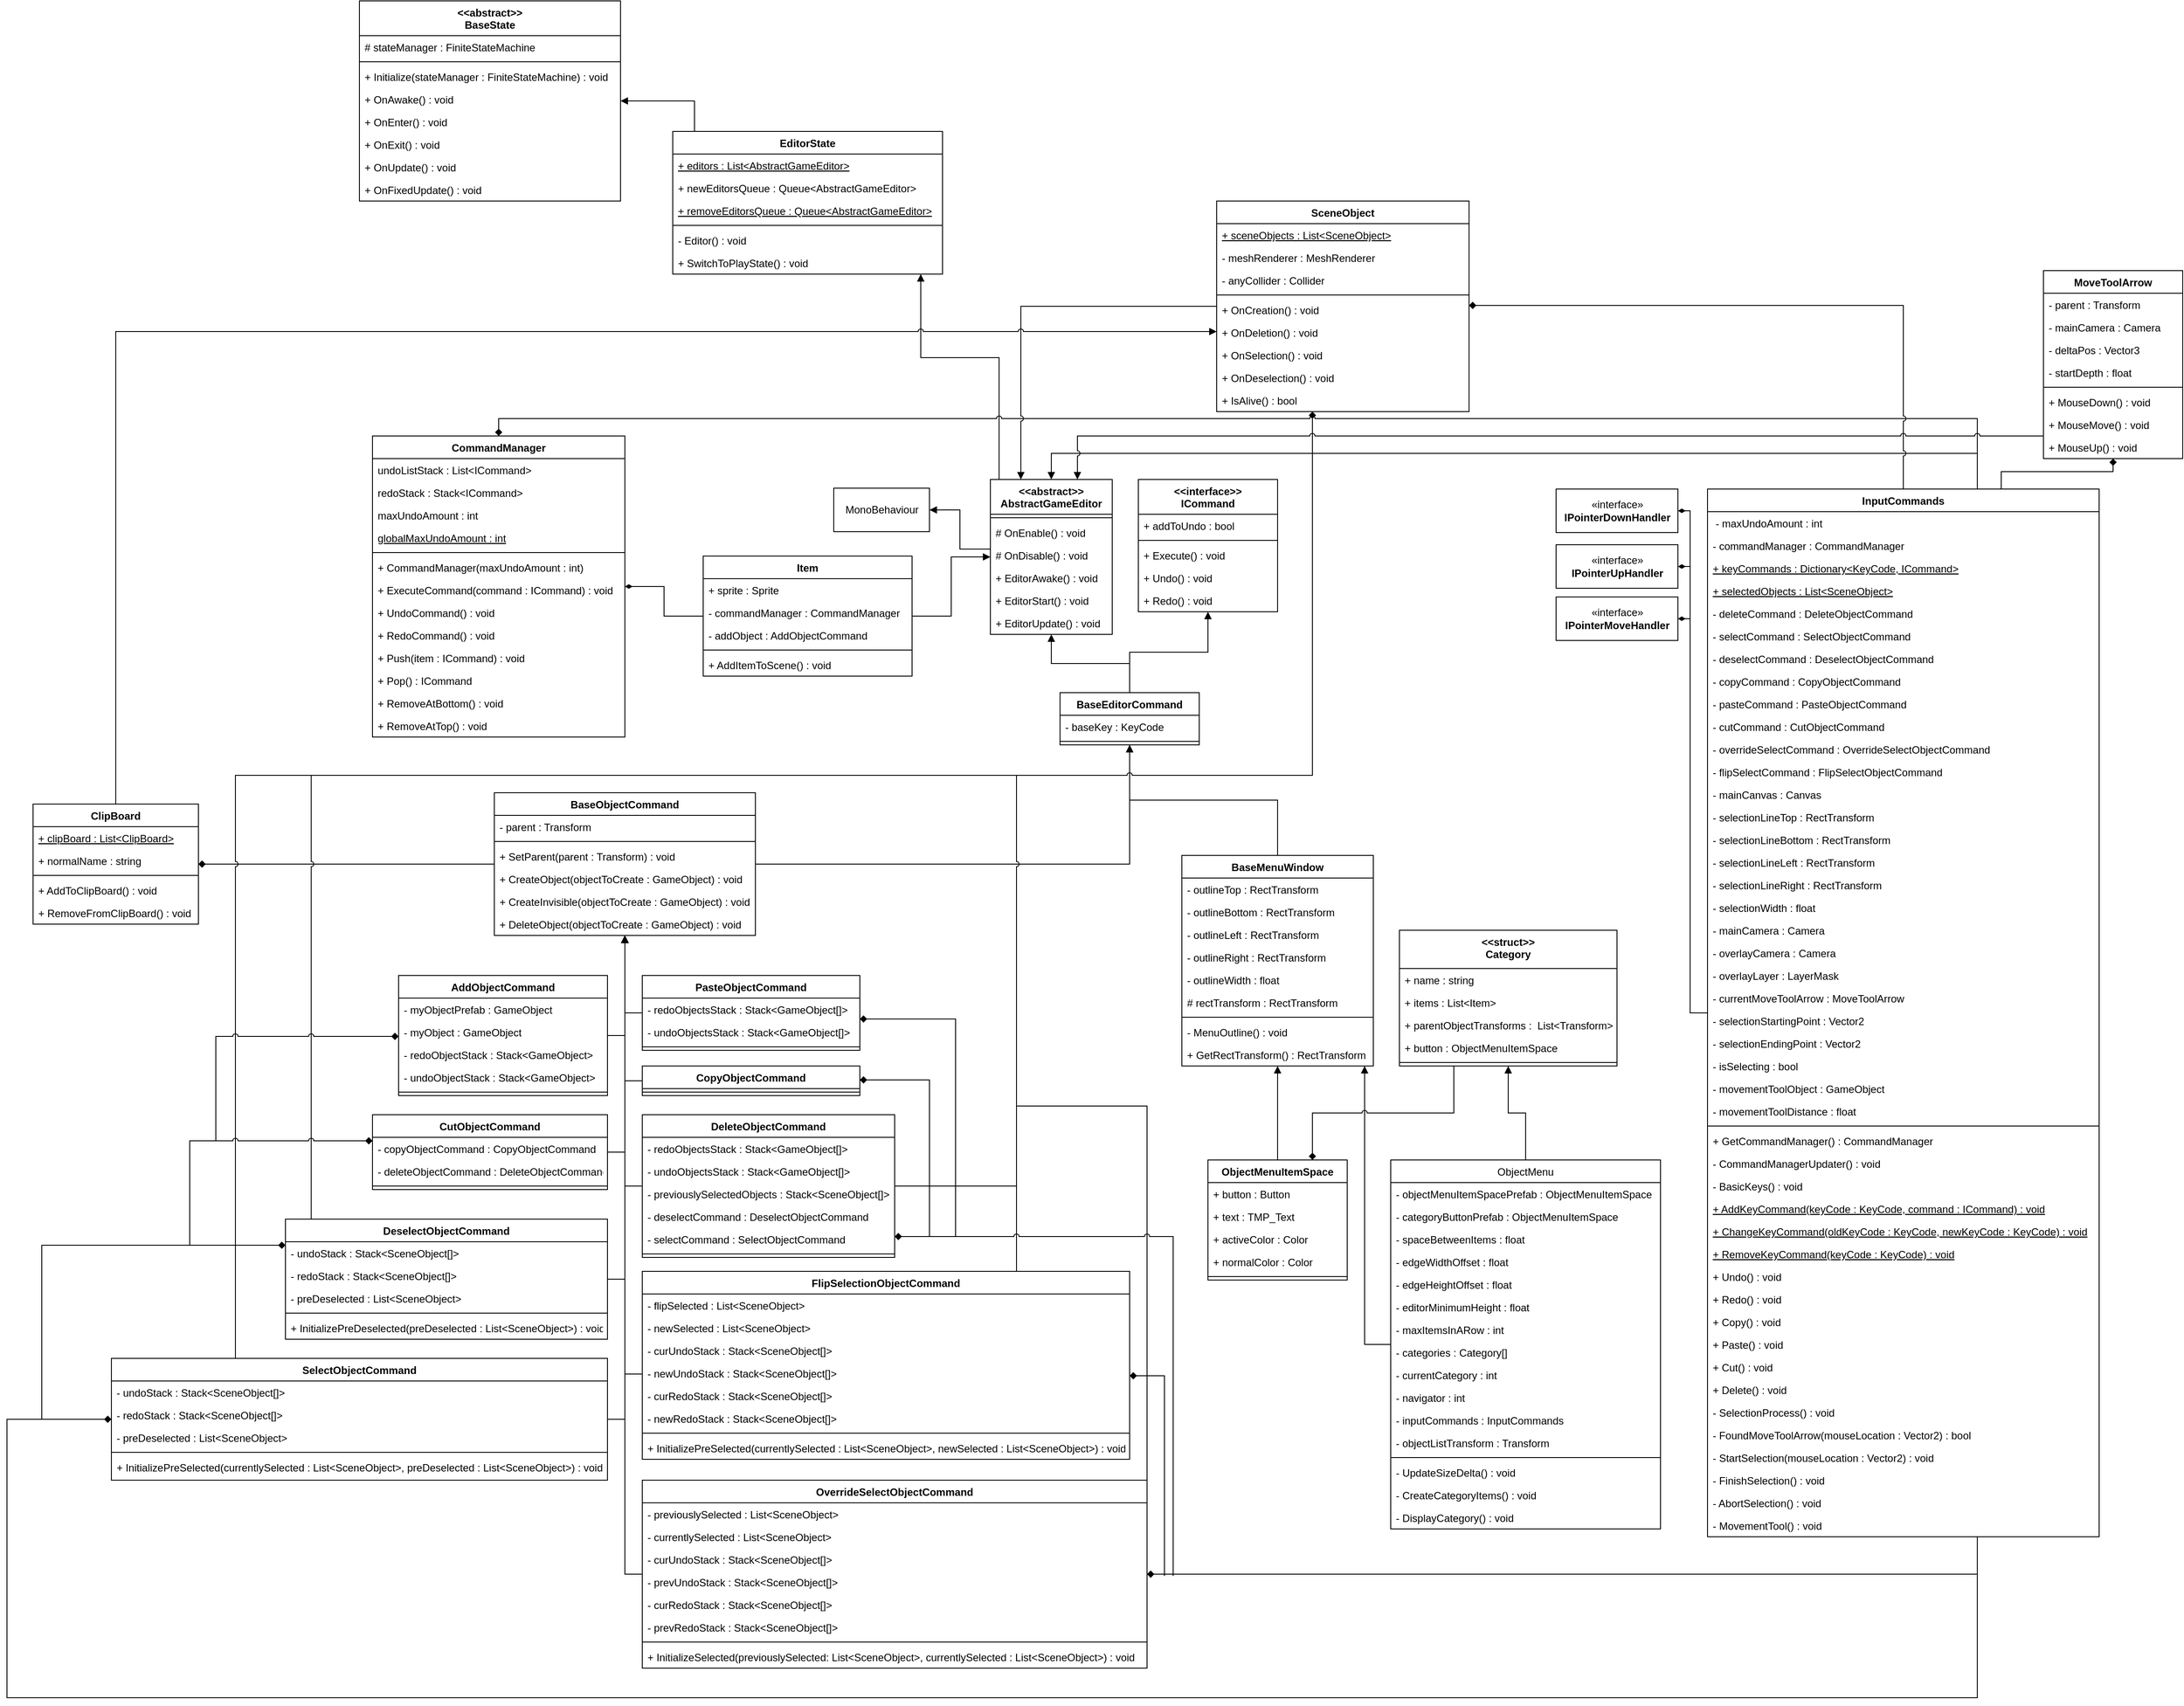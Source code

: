<mxfile version="20.3.0" type="device"><diagram id="GKnRn0FoKzimHjscTQXm" name="Page-1"><mxGraphModel dx="4782" dy="6069" grid="1" gridSize="10" guides="1" tooltips="1" connect="1" arrows="1" fold="1" page="1" pageScale="1" pageWidth="827" pageHeight="1169" math="0" shadow="0"><root><mxCell id="0"/><mxCell id="1" parent="0"/><mxCell id="FLaD3X4RiD64Z54osS0e-180" style="edgeStyle=orthogonalEdgeStyle;rounded=0;orthogonalLoop=1;jettySize=auto;html=1;endArrow=block;endFill=1;" edge="1" parent="1" source="FLaD3X4RiD64Z54osS0e-1" target="FLaD3X4RiD64Z54osS0e-179"><mxGeometry relative="1" as="geometry"><Array as="points"><mxPoint x="-445" y="360"/><mxPoint x="-445" y="315"/></Array></mxGeometry></mxCell><mxCell id="FLaD3X4RiD64Z54osS0e-317" style="edgeStyle=orthogonalEdgeStyle;rounded=0;jumpStyle=arc;orthogonalLoop=1;jettySize=auto;html=1;endArrow=block;endFill=1;" edge="1" parent="1" source="FLaD3X4RiD64Z54osS0e-1" target="FLaD3X4RiD64Z54osS0e-302"><mxGeometry relative="1" as="geometry"><Array as="points"><mxPoint x="-400" y="140"/><mxPoint x="-490" y="140"/></Array></mxGeometry></mxCell><mxCell id="FLaD3X4RiD64Z54osS0e-1" value="&lt;&lt;abstract&gt;&gt; &#10;AbstractGameEditor" style="swimlane;fontStyle=1;align=center;verticalAlign=top;childLayout=stackLayout;horizontal=1;startSize=40;horizontalStack=0;resizeParent=1;resizeParentMax=0;resizeLast=0;collapsible=1;marginBottom=0;" vertex="1" parent="1"><mxGeometry x="-410" y="280" width="140" height="178" as="geometry"><mxRectangle x="160" y="330" width="160" height="40" as="alternateBounds"/></mxGeometry></mxCell><mxCell id="FLaD3X4RiD64Z54osS0e-3" value="" style="line;strokeWidth=1;fillColor=none;align=left;verticalAlign=middle;spacingTop=-1;spacingLeft=3;spacingRight=3;rotatable=0;labelPosition=right;points=[];portConstraint=eastwest;strokeColor=inherit;" vertex="1" parent="FLaD3X4RiD64Z54osS0e-1"><mxGeometry y="40" width="140" height="8" as="geometry"/></mxCell><mxCell id="FLaD3X4RiD64Z54osS0e-4" value="# OnEnable() : void" style="text;strokeColor=none;fillColor=none;align=left;verticalAlign=top;spacingLeft=4;spacingRight=4;overflow=hidden;rotatable=0;points=[[0,0.5],[1,0.5]];portConstraint=eastwest;" vertex="1" parent="FLaD3X4RiD64Z54osS0e-1"><mxGeometry y="48" width="140" height="26" as="geometry"/></mxCell><mxCell id="FLaD3X4RiD64Z54osS0e-5" value="# OnDisable() : void" style="text;strokeColor=none;fillColor=none;align=left;verticalAlign=top;spacingLeft=4;spacingRight=4;overflow=hidden;rotatable=0;points=[[0,0.5],[1,0.5]];portConstraint=eastwest;" vertex="1" parent="FLaD3X4RiD64Z54osS0e-1"><mxGeometry y="74" width="140" height="26" as="geometry"/></mxCell><mxCell id="FLaD3X4RiD64Z54osS0e-6" value="+ EditorAwake() : void" style="text;strokeColor=none;fillColor=none;align=left;verticalAlign=top;spacingLeft=4;spacingRight=4;overflow=hidden;rotatable=0;points=[[0,0.5],[1,0.5]];portConstraint=eastwest;" vertex="1" parent="FLaD3X4RiD64Z54osS0e-1"><mxGeometry y="100" width="140" height="26" as="geometry"/></mxCell><mxCell id="FLaD3X4RiD64Z54osS0e-7" value="+ EditorStart() : void" style="text;strokeColor=none;fillColor=none;align=left;verticalAlign=top;spacingLeft=4;spacingRight=4;overflow=hidden;rotatable=0;points=[[0,0.5],[1,0.5]];portConstraint=eastwest;" vertex="1" parent="FLaD3X4RiD64Z54osS0e-1"><mxGeometry y="126" width="140" height="26" as="geometry"/></mxCell><mxCell id="FLaD3X4RiD64Z54osS0e-8" value="+ EditorUpdate() : void" style="text;strokeColor=none;fillColor=none;align=left;verticalAlign=top;spacingLeft=4;spacingRight=4;overflow=hidden;rotatable=0;points=[[0,0.5],[1,0.5]];portConstraint=eastwest;" vertex="1" parent="FLaD3X4RiD64Z54osS0e-1"><mxGeometry y="152" width="140" height="26" as="geometry"/></mxCell><mxCell id="FLaD3X4RiD64Z54osS0e-21" style="edgeStyle=orthogonalEdgeStyle;rounded=0;orthogonalLoop=1;jettySize=auto;html=1;endArrow=block;endFill=1;" edge="1" parent="1" source="FLaD3X4RiD64Z54osS0e-9" target="FLaD3X4RiD64Z54osS0e-1"><mxGeometry relative="1" as="geometry"/></mxCell><mxCell id="FLaD3X4RiD64Z54osS0e-22" style="edgeStyle=orthogonalEdgeStyle;rounded=0;orthogonalLoop=1;jettySize=auto;html=1;endArrow=block;endFill=1;" edge="1" parent="1" source="FLaD3X4RiD64Z54osS0e-9" target="FLaD3X4RiD64Z54osS0e-14"><mxGeometry relative="1" as="geometry"/></mxCell><mxCell id="FLaD3X4RiD64Z54osS0e-9" value="BaseEditorCommand" style="swimlane;fontStyle=1;align=center;verticalAlign=top;childLayout=stackLayout;horizontal=1;startSize=26;horizontalStack=0;resizeParent=1;resizeParentMax=0;resizeLast=0;collapsible=1;marginBottom=0;" vertex="1" parent="1"><mxGeometry x="-330" y="525" width="160" height="60" as="geometry"/></mxCell><mxCell id="FLaD3X4RiD64Z54osS0e-10" value="- baseKey : KeyCode" style="text;strokeColor=none;fillColor=none;align=left;verticalAlign=top;spacingLeft=4;spacingRight=4;overflow=hidden;rotatable=0;points=[[0,0.5],[1,0.5]];portConstraint=eastwest;" vertex="1" parent="FLaD3X4RiD64Z54osS0e-9"><mxGeometry y="26" width="160" height="26" as="geometry"/></mxCell><mxCell id="FLaD3X4RiD64Z54osS0e-11" value="" style="line;strokeWidth=1;fillColor=none;align=left;verticalAlign=middle;spacingTop=-1;spacingLeft=3;spacingRight=3;rotatable=0;labelPosition=right;points=[];portConstraint=eastwest;strokeColor=inherit;" vertex="1" parent="FLaD3X4RiD64Z54osS0e-9"><mxGeometry y="52" width="160" height="8" as="geometry"/></mxCell><mxCell id="FLaD3X4RiD64Z54osS0e-14" value="&lt;&lt;interface&gt;&gt;&#10;ICommand" style="swimlane;fontStyle=1;align=center;verticalAlign=top;childLayout=stackLayout;horizontal=1;startSize=40;horizontalStack=0;resizeParent=1;resizeParentMax=0;resizeLast=0;collapsible=1;marginBottom=0;" vertex="1" parent="1"><mxGeometry x="-240" y="280" width="160" height="152" as="geometry"/></mxCell><mxCell id="FLaD3X4RiD64Z54osS0e-15" value="+ addToUndo : bool" style="text;strokeColor=none;fillColor=none;align=left;verticalAlign=top;spacingLeft=4;spacingRight=4;overflow=hidden;rotatable=0;points=[[0,0.5],[1,0.5]];portConstraint=eastwest;" vertex="1" parent="FLaD3X4RiD64Z54osS0e-14"><mxGeometry y="40" width="160" height="26" as="geometry"/></mxCell><mxCell id="FLaD3X4RiD64Z54osS0e-16" value="" style="line;strokeWidth=1;fillColor=none;align=left;verticalAlign=middle;spacingTop=-1;spacingLeft=3;spacingRight=3;rotatable=0;labelPosition=right;points=[];portConstraint=eastwest;strokeColor=inherit;" vertex="1" parent="FLaD3X4RiD64Z54osS0e-14"><mxGeometry y="66" width="160" height="8" as="geometry"/></mxCell><mxCell id="FLaD3X4RiD64Z54osS0e-17" value="+ Execute() : void" style="text;strokeColor=none;fillColor=none;align=left;verticalAlign=top;spacingLeft=4;spacingRight=4;overflow=hidden;rotatable=0;points=[[0,0.5],[1,0.5]];portConstraint=eastwest;" vertex="1" parent="FLaD3X4RiD64Z54osS0e-14"><mxGeometry y="74" width="160" height="26" as="geometry"/></mxCell><mxCell id="FLaD3X4RiD64Z54osS0e-19" value="+ Undo() : void" style="text;strokeColor=none;fillColor=none;align=left;verticalAlign=top;spacingLeft=4;spacingRight=4;overflow=hidden;rotatable=0;points=[[0,0.5],[1,0.5]];portConstraint=eastwest;" vertex="1" parent="FLaD3X4RiD64Z54osS0e-14"><mxGeometry y="100" width="160" height="26" as="geometry"/></mxCell><mxCell id="FLaD3X4RiD64Z54osS0e-18" value="+ Redo() : void" style="text;strokeColor=none;fillColor=none;align=left;verticalAlign=top;spacingLeft=4;spacingRight=4;overflow=hidden;rotatable=0;points=[[0,0.5],[1,0.5]];portConstraint=eastwest;" vertex="1" parent="FLaD3X4RiD64Z54osS0e-14"><mxGeometry y="126" width="160" height="26" as="geometry"/></mxCell><mxCell id="FLaD3X4RiD64Z54osS0e-27" style="edgeStyle=orthogonalEdgeStyle;rounded=0;orthogonalLoop=1;jettySize=auto;html=1;endArrow=block;endFill=1;" edge="1" parent="1" source="FLaD3X4RiD64Z54osS0e-23" target="FLaD3X4RiD64Z54osS0e-9"><mxGeometry relative="1" as="geometry"/></mxCell><mxCell id="FLaD3X4RiD64Z54osS0e-332" style="edgeStyle=orthogonalEdgeStyle;rounded=0;jumpStyle=arc;orthogonalLoop=1;jettySize=auto;html=1;endArrow=diamond;endFill=1;" edge="1" parent="1" source="FLaD3X4RiD64Z54osS0e-23" target="FLaD3X4RiD64Z54osS0e-322"><mxGeometry relative="1" as="geometry"/></mxCell><mxCell id="FLaD3X4RiD64Z54osS0e-23" value="BaseObjectCommand" style="swimlane;fontStyle=1;align=center;verticalAlign=top;childLayout=stackLayout;horizontal=1;startSize=26;horizontalStack=0;resizeParent=1;resizeParentMax=0;resizeLast=0;collapsible=1;marginBottom=0;" vertex="1" parent="1"><mxGeometry x="-980" y="640" width="300" height="164" as="geometry"/></mxCell><mxCell id="FLaD3X4RiD64Z54osS0e-24" value="- parent : Transform" style="text;strokeColor=none;fillColor=none;align=left;verticalAlign=top;spacingLeft=4;spacingRight=4;overflow=hidden;rotatable=0;points=[[0,0.5],[1,0.5]];portConstraint=eastwest;" vertex="1" parent="FLaD3X4RiD64Z54osS0e-23"><mxGeometry y="26" width="300" height="26" as="geometry"/></mxCell><mxCell id="FLaD3X4RiD64Z54osS0e-25" value="" style="line;strokeWidth=1;fillColor=none;align=left;verticalAlign=middle;spacingTop=-1;spacingLeft=3;spacingRight=3;rotatable=0;labelPosition=right;points=[];portConstraint=eastwest;strokeColor=inherit;" vertex="1" parent="FLaD3X4RiD64Z54osS0e-23"><mxGeometry y="52" width="300" height="8" as="geometry"/></mxCell><mxCell id="FLaD3X4RiD64Z54osS0e-26" value="+ SetParent(parent : Transform) : void" style="text;strokeColor=none;fillColor=none;align=left;verticalAlign=top;spacingLeft=4;spacingRight=4;overflow=hidden;rotatable=0;points=[[0,0.5],[1,0.5]];portConstraint=eastwest;" vertex="1" parent="FLaD3X4RiD64Z54osS0e-23"><mxGeometry y="60" width="300" height="26" as="geometry"/></mxCell><mxCell id="FLaD3X4RiD64Z54osS0e-29" value="+ CreateObject(objectToCreate : GameObject) : void" style="text;strokeColor=none;fillColor=none;align=left;verticalAlign=top;spacingLeft=4;spacingRight=4;overflow=hidden;rotatable=0;points=[[0,0.5],[1,0.5]];portConstraint=eastwest;" vertex="1" parent="FLaD3X4RiD64Z54osS0e-23"><mxGeometry y="86" width="300" height="26" as="geometry"/></mxCell><mxCell id="FLaD3X4RiD64Z54osS0e-30" value="+ CreateInvisible(objectToCreate : GameObject) : void" style="text;strokeColor=none;fillColor=none;align=left;verticalAlign=top;spacingLeft=4;spacingRight=4;overflow=hidden;rotatable=0;points=[[0,0.5],[1,0.5]];portConstraint=eastwest;" vertex="1" parent="FLaD3X4RiD64Z54osS0e-23"><mxGeometry y="112" width="300" height="26" as="geometry"/></mxCell><mxCell id="FLaD3X4RiD64Z54osS0e-31" value="+ DeleteObject(objectToCreate : GameObject) : void" style="text;strokeColor=none;fillColor=none;align=left;verticalAlign=top;spacingLeft=4;spacingRight=4;overflow=hidden;rotatable=0;points=[[0,0.5],[1,0.5]];portConstraint=eastwest;" vertex="1" parent="FLaD3X4RiD64Z54osS0e-23"><mxGeometry y="138" width="300" height="26" as="geometry"/></mxCell><mxCell id="FLaD3X4RiD64Z54osS0e-36" style="edgeStyle=orthogonalEdgeStyle;rounded=0;orthogonalLoop=1;jettySize=auto;html=1;endArrow=block;endFill=1;" edge="1" parent="1" source="FLaD3X4RiD64Z54osS0e-32" target="FLaD3X4RiD64Z54osS0e-23"><mxGeometry relative="1" as="geometry"><Array as="points"><mxPoint x="-830" y="919"/></Array></mxGeometry></mxCell><mxCell id="FLaD3X4RiD64Z54osS0e-32" value="AddObjectCommand" style="swimlane;fontStyle=1;align=center;verticalAlign=top;childLayout=stackLayout;horizontal=1;startSize=26;horizontalStack=0;resizeParent=1;resizeParentMax=0;resizeLast=0;collapsible=1;marginBottom=0;" vertex="1" parent="1"><mxGeometry x="-1090" y="850" width="240" height="138" as="geometry"/></mxCell><mxCell id="FLaD3X4RiD64Z54osS0e-33" value="- myObjectPrefab : GameObject" style="text;strokeColor=none;fillColor=none;align=left;verticalAlign=top;spacingLeft=4;spacingRight=4;overflow=hidden;rotatable=0;points=[[0,0.5],[1,0.5]];portConstraint=eastwest;" vertex="1" parent="FLaD3X4RiD64Z54osS0e-32"><mxGeometry y="26" width="240" height="26" as="geometry"/></mxCell><mxCell id="FLaD3X4RiD64Z54osS0e-37" value="- myObject : GameObject" style="text;strokeColor=none;fillColor=none;align=left;verticalAlign=top;spacingLeft=4;spacingRight=4;overflow=hidden;rotatable=0;points=[[0,0.5],[1,0.5]];portConstraint=eastwest;" vertex="1" parent="FLaD3X4RiD64Z54osS0e-32"><mxGeometry y="52" width="240" height="26" as="geometry"/></mxCell><mxCell id="FLaD3X4RiD64Z54osS0e-39" value="- redoObjectStack : Stack&lt;GameObject&gt;" style="text;strokeColor=none;fillColor=none;align=left;verticalAlign=top;spacingLeft=4;spacingRight=4;overflow=hidden;rotatable=0;points=[[0,0.5],[1,0.5]];portConstraint=eastwest;fontStyle=0" vertex="1" parent="FLaD3X4RiD64Z54osS0e-32"><mxGeometry y="78" width="240" height="26" as="geometry"/></mxCell><mxCell id="FLaD3X4RiD64Z54osS0e-38" value="- undoObjectStack : Stack&lt;GameObject&gt;" style="text;strokeColor=none;fillColor=none;align=left;verticalAlign=top;spacingLeft=4;spacingRight=4;overflow=hidden;rotatable=0;points=[[0,0.5],[1,0.5]];portConstraint=eastwest;fontStyle=0" vertex="1" parent="FLaD3X4RiD64Z54osS0e-32"><mxGeometry y="104" width="240" height="26" as="geometry"/></mxCell><mxCell id="FLaD3X4RiD64Z54osS0e-34" value="" style="line;strokeWidth=1;fillColor=none;align=left;verticalAlign=middle;spacingTop=-1;spacingLeft=3;spacingRight=3;rotatable=0;labelPosition=right;points=[];portConstraint=eastwest;strokeColor=inherit;" vertex="1" parent="FLaD3X4RiD64Z54osS0e-32"><mxGeometry y="130" width="240" height="8" as="geometry"/></mxCell><mxCell id="FLaD3X4RiD64Z54osS0e-49" style="edgeStyle=orthogonalEdgeStyle;rounded=0;orthogonalLoop=1;jettySize=auto;html=1;endArrow=block;endFill=1;" edge="1" parent="1" source="FLaD3X4RiD64Z54osS0e-43" target="FLaD3X4RiD64Z54osS0e-23"><mxGeometry relative="1" as="geometry"><Array as="points"><mxPoint x="-830" y="893"/></Array></mxGeometry></mxCell><mxCell id="FLaD3X4RiD64Z54osS0e-43" value="PasteObjectCommand" style="swimlane;fontStyle=1;align=center;verticalAlign=top;childLayout=stackLayout;horizontal=1;startSize=26;horizontalStack=0;resizeParent=1;resizeParentMax=0;resizeLast=0;collapsible=1;marginBottom=0;" vertex="1" parent="1"><mxGeometry x="-810" y="850" width="250" height="86" as="geometry"/></mxCell><mxCell id="FLaD3X4RiD64Z54osS0e-46" value="- redoObjectsStack : Stack&lt;GameObject[]&gt;" style="text;strokeColor=none;fillColor=none;align=left;verticalAlign=top;spacingLeft=4;spacingRight=4;overflow=hidden;rotatable=0;points=[[0,0.5],[1,0.5]];portConstraint=eastwest;fontStyle=0" vertex="1" parent="FLaD3X4RiD64Z54osS0e-43"><mxGeometry y="26" width="250" height="26" as="geometry"/></mxCell><mxCell id="FLaD3X4RiD64Z54osS0e-47" value="- undoObjectsStack : Stack&lt;GameObject[]&gt;" style="text;strokeColor=none;fillColor=none;align=left;verticalAlign=top;spacingLeft=4;spacingRight=4;overflow=hidden;rotatable=0;points=[[0,0.5],[1,0.5]];portConstraint=eastwest;fontStyle=0" vertex="1" parent="FLaD3X4RiD64Z54osS0e-43"><mxGeometry y="52" width="250" height="26" as="geometry"/></mxCell><mxCell id="FLaD3X4RiD64Z54osS0e-48" value="" style="line;strokeWidth=1;fillColor=none;align=left;verticalAlign=middle;spacingTop=-1;spacingLeft=3;spacingRight=3;rotatable=0;labelPosition=right;points=[];portConstraint=eastwest;strokeColor=inherit;" vertex="1" parent="FLaD3X4RiD64Z54osS0e-43"><mxGeometry y="78" width="250" height="8" as="geometry"/></mxCell><mxCell id="FLaD3X4RiD64Z54osS0e-54" style="edgeStyle=orthogonalEdgeStyle;rounded=0;orthogonalLoop=1;jettySize=auto;html=1;endArrow=block;endFill=1;" edge="1" parent="1" source="FLaD3X4RiD64Z54osS0e-50" target="FLaD3X4RiD64Z54osS0e-23"><mxGeometry relative="1" as="geometry"><Array as="points"><mxPoint x="-830" y="971"/></Array></mxGeometry></mxCell><mxCell id="FLaD3X4RiD64Z54osS0e-50" value="CopyObjectCommand" style="swimlane;fontStyle=1;align=center;verticalAlign=top;childLayout=stackLayout;horizontal=1;startSize=26;horizontalStack=0;resizeParent=1;resizeParentMax=0;resizeLast=0;collapsible=1;marginBottom=0;" vertex="1" parent="1"><mxGeometry x="-810" y="954" width="250" height="34" as="geometry"/></mxCell><mxCell id="FLaD3X4RiD64Z54osS0e-53" value="" style="line;strokeWidth=1;fillColor=none;align=left;verticalAlign=middle;spacingTop=-1;spacingLeft=3;spacingRight=3;rotatable=0;labelPosition=right;points=[];portConstraint=eastwest;strokeColor=inherit;" vertex="1" parent="FLaD3X4RiD64Z54osS0e-50"><mxGeometry y="26" width="250" height="8" as="geometry"/></mxCell><mxCell id="FLaD3X4RiD64Z54osS0e-59" style="edgeStyle=orthogonalEdgeStyle;rounded=0;orthogonalLoop=1;jettySize=auto;html=1;endArrow=block;endFill=1;" edge="1" parent="1" source="FLaD3X4RiD64Z54osS0e-55" target="FLaD3X4RiD64Z54osS0e-23"><mxGeometry relative="1" as="geometry"><Array as="points"><mxPoint x="-830" y="1053"/></Array></mxGeometry></mxCell><mxCell id="FLaD3X4RiD64Z54osS0e-55" value="CutObjectCommand" style="swimlane;fontStyle=1;align=center;verticalAlign=top;childLayout=stackLayout;horizontal=1;startSize=26;horizontalStack=0;resizeParent=1;resizeParentMax=0;resizeLast=0;collapsible=1;marginBottom=0;" vertex="1" parent="1"><mxGeometry x="-1120" y="1010" width="270" height="86" as="geometry"/></mxCell><mxCell id="FLaD3X4RiD64Z54osS0e-56" value="- copyObjectCommand : CopyObjectCommand" style="text;strokeColor=none;fillColor=none;align=left;verticalAlign=top;spacingLeft=4;spacingRight=4;overflow=hidden;rotatable=0;points=[[0,0.5],[1,0.5]];portConstraint=eastwest;fontStyle=0" vertex="1" parent="FLaD3X4RiD64Z54osS0e-55"><mxGeometry y="26" width="270" height="26" as="geometry"/></mxCell><mxCell id="FLaD3X4RiD64Z54osS0e-57" value="- deleteObjectCommand : DeleteObjectCommand" style="text;strokeColor=none;fillColor=none;align=left;verticalAlign=top;spacingLeft=4;spacingRight=4;overflow=hidden;rotatable=0;points=[[0,0.5],[1,0.5]];portConstraint=eastwest;fontStyle=0" vertex="1" parent="FLaD3X4RiD64Z54osS0e-55"><mxGeometry y="52" width="270" height="26" as="geometry"/></mxCell><mxCell id="FLaD3X4RiD64Z54osS0e-58" value="" style="line;strokeWidth=1;fillColor=none;align=left;verticalAlign=middle;spacingTop=-1;spacingLeft=3;spacingRight=3;rotatable=0;labelPosition=right;points=[];portConstraint=eastwest;strokeColor=inherit;" vertex="1" parent="FLaD3X4RiD64Z54osS0e-55"><mxGeometry y="78" width="270" height="8" as="geometry"/></mxCell><mxCell id="FLaD3X4RiD64Z54osS0e-81" style="edgeStyle=orthogonalEdgeStyle;rounded=0;orthogonalLoop=1;jettySize=auto;html=1;endArrow=block;endFill=1;" edge="1" parent="1" source="FLaD3X4RiD64Z54osS0e-60" target="FLaD3X4RiD64Z54osS0e-23"><mxGeometry relative="1" as="geometry"><Array as="points"><mxPoint x="-830" y="1092"/></Array></mxGeometry></mxCell><mxCell id="FLaD3X4RiD64Z54osS0e-280" style="edgeStyle=orthogonalEdgeStyle;rounded=0;jumpStyle=arc;orthogonalLoop=1;jettySize=auto;html=1;endArrow=diamond;endFill=1;" edge="1" parent="1" source="FLaD3X4RiD64Z54osS0e-60" target="FLaD3X4RiD64Z54osS0e-267"><mxGeometry relative="1" as="geometry"><Array as="points"><mxPoint x="-380" y="1092"/><mxPoint x="-380" y="620"/><mxPoint x="-40" y="620"/></Array></mxGeometry></mxCell><mxCell id="FLaD3X4RiD64Z54osS0e-60" value="DeleteObjectCommand" style="swimlane;fontStyle=1;align=center;verticalAlign=top;childLayout=stackLayout;horizontal=1;startSize=26;horizontalStack=0;resizeParent=1;resizeParentMax=0;resizeLast=0;collapsible=1;marginBottom=0;" vertex="1" parent="1"><mxGeometry x="-810" y="1010" width="290" height="164" as="geometry"/></mxCell><mxCell id="FLaD3X4RiD64Z54osS0e-61" value="- redoObjectsStack : Stack&lt;GameObject[]&gt;" style="text;strokeColor=none;fillColor=none;align=left;verticalAlign=top;spacingLeft=4;spacingRight=4;overflow=hidden;rotatable=0;points=[[0,0.5],[1,0.5]];portConstraint=eastwest;fontStyle=0" vertex="1" parent="FLaD3X4RiD64Z54osS0e-60"><mxGeometry y="26" width="290" height="26" as="geometry"/></mxCell><mxCell id="FLaD3X4RiD64Z54osS0e-62" value="- undoObjectsStack : Stack&lt;GameObject[]&gt;" style="text;strokeColor=none;fillColor=none;align=left;verticalAlign=top;spacingLeft=4;spacingRight=4;overflow=hidden;rotatable=0;points=[[0,0.5],[1,0.5]];portConstraint=eastwest;fontStyle=0" vertex="1" parent="FLaD3X4RiD64Z54osS0e-60"><mxGeometry y="52" width="290" height="26" as="geometry"/></mxCell><mxCell id="FLaD3X4RiD64Z54osS0e-65" value="- previouslySelectedObjects : Stack&lt;SceneObject[]&gt;" style="text;strokeColor=none;fillColor=none;align=left;verticalAlign=top;spacingLeft=4;spacingRight=4;overflow=hidden;rotatable=0;points=[[0,0.5],[1,0.5]];portConstraint=eastwest;fontStyle=0" vertex="1" parent="FLaD3X4RiD64Z54osS0e-60"><mxGeometry y="78" width="290" height="26" as="geometry"/></mxCell><mxCell id="FLaD3X4RiD64Z54osS0e-66" value="- deselectCommand : DeselectObjectCommand" style="text;strokeColor=none;fillColor=none;align=left;verticalAlign=top;spacingLeft=4;spacingRight=4;overflow=hidden;rotatable=0;points=[[0,0.5],[1,0.5]];portConstraint=eastwest;fontStyle=0" vertex="1" parent="FLaD3X4RiD64Z54osS0e-60"><mxGeometry y="104" width="290" height="26" as="geometry"/></mxCell><mxCell id="FLaD3X4RiD64Z54osS0e-67" value="- selectCommand : SelectObjectCommand" style="text;strokeColor=none;fillColor=none;align=left;verticalAlign=top;spacingLeft=4;spacingRight=4;overflow=hidden;rotatable=0;points=[[0,0.5],[1,0.5]];portConstraint=eastwest;fontStyle=0" vertex="1" parent="FLaD3X4RiD64Z54osS0e-60"><mxGeometry y="130" width="290" height="26" as="geometry"/></mxCell><mxCell id="FLaD3X4RiD64Z54osS0e-63" value="" style="line;strokeWidth=1;fillColor=none;align=left;verticalAlign=middle;spacingTop=-1;spacingLeft=3;spacingRight=3;rotatable=0;labelPosition=right;points=[];portConstraint=eastwest;strokeColor=inherit;" vertex="1" parent="FLaD3X4RiD64Z54osS0e-60"><mxGeometry y="156" width="290" height="8" as="geometry"/></mxCell><mxCell id="FLaD3X4RiD64Z54osS0e-80" style="edgeStyle=orthogonalEdgeStyle;rounded=0;orthogonalLoop=1;jettySize=auto;html=1;endArrow=block;endFill=1;" edge="1" parent="1" source="FLaD3X4RiD64Z54osS0e-68" target="FLaD3X4RiD64Z54osS0e-23"><mxGeometry relative="1" as="geometry"><Array as="points"><mxPoint x="-830" y="1199"/></Array></mxGeometry></mxCell><mxCell id="FLaD3X4RiD64Z54osS0e-282" style="edgeStyle=orthogonalEdgeStyle;rounded=0;jumpStyle=arc;orthogonalLoop=1;jettySize=auto;html=1;endArrow=none;endFill=0;exitX=0.08;exitY=-0.001;exitDx=0;exitDy=0;exitPerimeter=0;" edge="1" parent="1" source="FLaD3X4RiD64Z54osS0e-68"><mxGeometry relative="1" as="geometry"><mxPoint x="-380" y="620.0" as="targetPoint"/><mxPoint x="-1190" y="1129" as="sourcePoint"/><Array as="points"><mxPoint x="-1190" y="620"/></Array></mxGeometry></mxCell><mxCell id="FLaD3X4RiD64Z54osS0e-68" value="DeselectObjectCommand" style="swimlane;fontStyle=1;align=center;verticalAlign=top;childLayout=stackLayout;horizontal=1;startSize=26;horizontalStack=0;resizeParent=1;resizeParentMax=0;resizeLast=0;collapsible=1;marginBottom=0;" vertex="1" parent="1"><mxGeometry x="-1220" y="1130" width="370" height="138" as="geometry"/></mxCell><mxCell id="FLaD3X4RiD64Z54osS0e-69" value="- undoStack : Stack&lt;SceneObject[]&gt;" style="text;strokeColor=none;fillColor=none;align=left;verticalAlign=top;spacingLeft=4;spacingRight=4;overflow=hidden;rotatable=0;points=[[0,0.5],[1,0.5]];portConstraint=eastwest;fontStyle=0" vertex="1" parent="FLaD3X4RiD64Z54osS0e-68"><mxGeometry y="26" width="370" height="26" as="geometry"/></mxCell><mxCell id="FLaD3X4RiD64Z54osS0e-70" value="- redoStack : Stack&lt;SceneObject[]&gt;" style="text;strokeColor=none;fillColor=none;align=left;verticalAlign=top;spacingLeft=4;spacingRight=4;overflow=hidden;rotatable=0;points=[[0,0.5],[1,0.5]];portConstraint=eastwest;fontStyle=0" vertex="1" parent="FLaD3X4RiD64Z54osS0e-68"><mxGeometry y="52" width="370" height="26" as="geometry"/></mxCell><mxCell id="FLaD3X4RiD64Z54osS0e-77" value="- preDeselected : List&lt;SceneObject&gt;" style="text;strokeColor=none;fillColor=none;align=left;verticalAlign=top;spacingLeft=4;spacingRight=4;overflow=hidden;rotatable=0;points=[[0,0.5],[1,0.5]];portConstraint=eastwest;" vertex="1" parent="FLaD3X4RiD64Z54osS0e-68"><mxGeometry y="78" width="370" height="26" as="geometry"/></mxCell><mxCell id="FLaD3X4RiD64Z54osS0e-71" value="" style="line;strokeWidth=1;fillColor=none;align=left;verticalAlign=middle;spacingTop=-1;spacingLeft=3;spacingRight=3;rotatable=0;labelPosition=right;points=[];portConstraint=eastwest;strokeColor=inherit;" vertex="1" parent="FLaD3X4RiD64Z54osS0e-68"><mxGeometry y="104" width="370" height="8" as="geometry"/></mxCell><mxCell id="FLaD3X4RiD64Z54osS0e-79" value="+ InitializePreDeselected(preDeselected : List&lt;SceneObject&gt;) : void" style="text;strokeColor=none;fillColor=none;align=left;verticalAlign=top;spacingLeft=4;spacingRight=4;overflow=hidden;rotatable=0;points=[[0,0.5],[1,0.5]];portConstraint=eastwest;" vertex="1" parent="FLaD3X4RiD64Z54osS0e-68"><mxGeometry y="112" width="370" height="26" as="geometry"/></mxCell><mxCell id="FLaD3X4RiD64Z54osS0e-92" style="edgeStyle=orthogonalEdgeStyle;rounded=0;orthogonalLoop=1;jettySize=auto;html=1;endArrow=block;endFill=1;" edge="1" parent="1" source="FLaD3X4RiD64Z54osS0e-83" target="FLaD3X4RiD64Z54osS0e-23"><mxGeometry relative="1" as="geometry"><Array as="points"><mxPoint x="-830" y="1308"/></Array></mxGeometry></mxCell><mxCell id="FLaD3X4RiD64Z54osS0e-281" style="edgeStyle=orthogonalEdgeStyle;rounded=0;jumpStyle=arc;orthogonalLoop=1;jettySize=auto;html=1;endArrow=none;endFill=0;" edge="1" parent="1" source="FLaD3X4RiD64Z54osS0e-83"><mxGeometry relative="1" as="geometry"><mxPoint x="-380" y="1080" as="targetPoint"/><Array as="points"><mxPoint x="-380" y="1170"/><mxPoint x="-380" y="1170"/></Array></mxGeometry></mxCell><mxCell id="FLaD3X4RiD64Z54osS0e-83" value="FlipSelectionObjectCommand" style="swimlane;fontStyle=1;align=center;verticalAlign=top;childLayout=stackLayout;horizontal=1;startSize=26;horizontalStack=0;resizeParent=1;resizeParentMax=0;resizeLast=0;collapsible=1;marginBottom=0;" vertex="1" parent="1"><mxGeometry x="-810" y="1190" width="560" height="216" as="geometry"/></mxCell><mxCell id="FLaD3X4RiD64Z54osS0e-86" value="- flipSelected : List&lt;SceneObject&gt;" style="text;strokeColor=none;fillColor=none;align=left;verticalAlign=top;spacingLeft=4;spacingRight=4;overflow=hidden;rotatable=0;points=[[0,0.5],[1,0.5]];portConstraint=eastwest;" vertex="1" parent="FLaD3X4RiD64Z54osS0e-83"><mxGeometry y="26" width="560" height="26" as="geometry"/></mxCell><mxCell id="FLaD3X4RiD64Z54osS0e-91" value="- newSelected : List&lt;SceneObject&gt;" style="text;strokeColor=none;fillColor=none;align=left;verticalAlign=top;spacingLeft=4;spacingRight=4;overflow=hidden;rotatable=0;points=[[0,0.5],[1,0.5]];portConstraint=eastwest;" vertex="1" parent="FLaD3X4RiD64Z54osS0e-83"><mxGeometry y="52" width="560" height="26" as="geometry"/></mxCell><mxCell id="FLaD3X4RiD64Z54osS0e-84" value="- curUndoStack : Stack&lt;SceneObject[]&gt;" style="text;strokeColor=none;fillColor=none;align=left;verticalAlign=top;spacingLeft=4;spacingRight=4;overflow=hidden;rotatable=0;points=[[0,0.5],[1,0.5]];portConstraint=eastwest;fontStyle=0" vertex="1" parent="FLaD3X4RiD64Z54osS0e-83"><mxGeometry y="78" width="560" height="26" as="geometry"/></mxCell><mxCell id="FLaD3X4RiD64Z54osS0e-89" value="- newUndoStack : Stack&lt;SceneObject[]&gt;" style="text;strokeColor=none;fillColor=none;align=left;verticalAlign=top;spacingLeft=4;spacingRight=4;overflow=hidden;rotatable=0;points=[[0,0.5],[1,0.5]];portConstraint=eastwest;fontStyle=0" vertex="1" parent="FLaD3X4RiD64Z54osS0e-83"><mxGeometry y="104" width="560" height="26" as="geometry"/></mxCell><mxCell id="FLaD3X4RiD64Z54osS0e-85" value="- curRedoStack : Stack&lt;SceneObject[]&gt;" style="text;strokeColor=none;fillColor=none;align=left;verticalAlign=top;spacingLeft=4;spacingRight=4;overflow=hidden;rotatable=0;points=[[0,0.5],[1,0.5]];portConstraint=eastwest;fontStyle=0" vertex="1" parent="FLaD3X4RiD64Z54osS0e-83"><mxGeometry y="130" width="560" height="26" as="geometry"/></mxCell><mxCell id="FLaD3X4RiD64Z54osS0e-90" value="- newRedoStack : Stack&lt;SceneObject[]&gt;" style="text;strokeColor=none;fillColor=none;align=left;verticalAlign=top;spacingLeft=4;spacingRight=4;overflow=hidden;rotatable=0;points=[[0,0.5],[1,0.5]];portConstraint=eastwest;fontStyle=0" vertex="1" parent="FLaD3X4RiD64Z54osS0e-83"><mxGeometry y="156" width="560" height="26" as="geometry"/></mxCell><mxCell id="FLaD3X4RiD64Z54osS0e-87" value="" style="line;strokeWidth=1;fillColor=none;align=left;verticalAlign=middle;spacingTop=-1;spacingLeft=3;spacingRight=3;rotatable=0;labelPosition=right;points=[];portConstraint=eastwest;strokeColor=inherit;" vertex="1" parent="FLaD3X4RiD64Z54osS0e-83"><mxGeometry y="182" width="560" height="8" as="geometry"/></mxCell><mxCell id="FLaD3X4RiD64Z54osS0e-88" value="+ InitializePreSelected(currentlySelected : List&lt;SceneObject&gt;, newSelected : List&lt;SceneObject&gt;) : void" style="text;strokeColor=none;fillColor=none;align=left;verticalAlign=top;spacingLeft=4;spacingRight=4;overflow=hidden;rotatable=0;points=[[0,0.5],[1,0.5]];portConstraint=eastwest;" vertex="1" parent="FLaD3X4RiD64Z54osS0e-83"><mxGeometry y="190" width="560" height="26" as="geometry"/></mxCell><mxCell id="FLaD3X4RiD64Z54osS0e-100" style="edgeStyle=orthogonalEdgeStyle;rounded=0;orthogonalLoop=1;jettySize=auto;html=1;endArrow=block;endFill=1;" edge="1" parent="1" source="FLaD3X4RiD64Z54osS0e-93" target="FLaD3X4RiD64Z54osS0e-23"><mxGeometry relative="1" as="geometry"><Array as="points"><mxPoint x="-830" y="1360"/></Array></mxGeometry></mxCell><mxCell id="FLaD3X4RiD64Z54osS0e-288" style="edgeStyle=orthogonalEdgeStyle;rounded=0;jumpStyle=arc;orthogonalLoop=1;jettySize=auto;html=1;exitX=0.25;exitY=0;exitDx=0;exitDy=0;endArrow=none;endFill=0;" edge="1" parent="1" source="FLaD3X4RiD64Z54osS0e-93"><mxGeometry relative="1" as="geometry"><mxPoint x="-1190" y="620" as="targetPoint"/><Array as="points"><mxPoint x="-1278" y="620"/></Array></mxGeometry></mxCell><mxCell id="FLaD3X4RiD64Z54osS0e-93" value="SelectObjectCommand" style="swimlane;fontStyle=1;align=center;verticalAlign=top;childLayout=stackLayout;horizontal=1;startSize=26;horizontalStack=0;resizeParent=1;resizeParentMax=0;resizeLast=0;collapsible=1;marginBottom=0;" vertex="1" parent="1"><mxGeometry x="-1420" y="1290" width="570" height="140" as="geometry"/></mxCell><mxCell id="FLaD3X4RiD64Z54osS0e-94" value="- undoStack : Stack&lt;SceneObject[]&gt;" style="text;strokeColor=none;fillColor=none;align=left;verticalAlign=top;spacingLeft=4;spacingRight=4;overflow=hidden;rotatable=0;points=[[0,0.5],[1,0.5]];portConstraint=eastwest;fontStyle=0" vertex="1" parent="FLaD3X4RiD64Z54osS0e-93"><mxGeometry y="26" width="570" height="26" as="geometry"/></mxCell><mxCell id="FLaD3X4RiD64Z54osS0e-95" value="- redoStack : Stack&lt;SceneObject[]&gt;" style="text;strokeColor=none;fillColor=none;align=left;verticalAlign=top;spacingLeft=4;spacingRight=4;overflow=hidden;rotatable=0;points=[[0,0.5],[1,0.5]];portConstraint=eastwest;fontStyle=0" vertex="1" parent="FLaD3X4RiD64Z54osS0e-93"><mxGeometry y="52" width="570" height="26" as="geometry"/></mxCell><mxCell id="FLaD3X4RiD64Z54osS0e-96" value="- preDeselected : List&lt;SceneObject&gt;" style="text;strokeColor=none;fillColor=none;align=left;verticalAlign=top;spacingLeft=4;spacingRight=4;overflow=hidden;rotatable=0;points=[[0,0.5],[1,0.5]];portConstraint=eastwest;" vertex="1" parent="FLaD3X4RiD64Z54osS0e-93"><mxGeometry y="78" width="570" height="26" as="geometry"/></mxCell><mxCell id="FLaD3X4RiD64Z54osS0e-97" value="" style="line;strokeWidth=1;fillColor=none;align=left;verticalAlign=middle;spacingTop=-1;spacingLeft=3;spacingRight=3;rotatable=0;labelPosition=right;points=[];portConstraint=eastwest;strokeColor=inherit;" vertex="1" parent="FLaD3X4RiD64Z54osS0e-93"><mxGeometry y="104" width="570" height="8" as="geometry"/></mxCell><mxCell id="FLaD3X4RiD64Z54osS0e-98" value="+ InitializePreSelected(currentlySelected : List&lt;SceneObject&gt;, preDeselected : List&lt;SceneObject&gt;) : void" style="text;strokeColor=none;fillColor=none;align=left;verticalAlign=top;spacingLeft=4;spacingRight=4;overflow=hidden;rotatable=0;points=[[0,0.5],[1,0.5]];portConstraint=eastwest;" vertex="1" parent="FLaD3X4RiD64Z54osS0e-93"><mxGeometry y="112" width="570" height="28" as="geometry"/></mxCell><mxCell id="FLaD3X4RiD64Z54osS0e-116" style="edgeStyle=orthogonalEdgeStyle;rounded=0;orthogonalLoop=1;jettySize=auto;html=1;endArrow=block;endFill=1;" edge="1" parent="1" source="FLaD3X4RiD64Z54osS0e-107" target="FLaD3X4RiD64Z54osS0e-23"><mxGeometry relative="1" as="geometry"><Array as="points"><mxPoint x="-830" y="1538"/></Array></mxGeometry></mxCell><mxCell id="FLaD3X4RiD64Z54osS0e-286" style="edgeStyle=orthogonalEdgeStyle;rounded=0;jumpStyle=arc;orthogonalLoop=1;jettySize=auto;html=1;exitX=1;exitY=0;exitDx=0;exitDy=0;endArrow=none;endFill=0;" edge="1" parent="1" source="FLaD3X4RiD64Z54osS0e-107"><mxGeometry relative="1" as="geometry"><mxPoint x="-380" y="740" as="targetPoint"/><Array as="points"><mxPoint x="-230" y="1000"/><mxPoint x="-380" y="1000"/></Array></mxGeometry></mxCell><mxCell id="FLaD3X4RiD64Z54osS0e-107" value="OverrideSelectObjectCommand" style="swimlane;fontStyle=1;align=center;verticalAlign=top;childLayout=stackLayout;horizontal=1;startSize=26;horizontalStack=0;resizeParent=1;resizeParentMax=0;resizeLast=0;collapsible=1;marginBottom=0;" vertex="1" parent="1"><mxGeometry x="-810" y="1430" width="580" height="216" as="geometry"/></mxCell><mxCell id="FLaD3X4RiD64Z54osS0e-108" value="- previouslySelected : List&lt;SceneObject&gt;" style="text;strokeColor=none;fillColor=none;align=left;verticalAlign=top;spacingLeft=4;spacingRight=4;overflow=hidden;rotatable=0;points=[[0,0.5],[1,0.5]];portConstraint=eastwest;" vertex="1" parent="FLaD3X4RiD64Z54osS0e-107"><mxGeometry y="26" width="580" height="26" as="geometry"/></mxCell><mxCell id="FLaD3X4RiD64Z54osS0e-109" value="- currentlySelected : List&lt;SceneObject&gt;" style="text;strokeColor=none;fillColor=none;align=left;verticalAlign=top;spacingLeft=4;spacingRight=4;overflow=hidden;rotatable=0;points=[[0,0.5],[1,0.5]];portConstraint=eastwest;" vertex="1" parent="FLaD3X4RiD64Z54osS0e-107"><mxGeometry y="52" width="580" height="26" as="geometry"/></mxCell><mxCell id="FLaD3X4RiD64Z54osS0e-110" value="- curUndoStack : Stack&lt;SceneObject[]&gt;" style="text;strokeColor=none;fillColor=none;align=left;verticalAlign=top;spacingLeft=4;spacingRight=4;overflow=hidden;rotatable=0;points=[[0,0.5],[1,0.5]];portConstraint=eastwest;fontStyle=0" vertex="1" parent="FLaD3X4RiD64Z54osS0e-107"><mxGeometry y="78" width="580" height="26" as="geometry"/></mxCell><mxCell id="FLaD3X4RiD64Z54osS0e-111" value="- prevUndoStack : Stack&lt;SceneObject[]&gt;" style="text;strokeColor=none;fillColor=none;align=left;verticalAlign=top;spacingLeft=4;spacingRight=4;overflow=hidden;rotatable=0;points=[[0,0.5],[1,0.5]];portConstraint=eastwest;fontStyle=0" vertex="1" parent="FLaD3X4RiD64Z54osS0e-107"><mxGeometry y="104" width="580" height="26" as="geometry"/></mxCell><mxCell id="FLaD3X4RiD64Z54osS0e-112" value="- curRedoStack : Stack&lt;SceneObject[]&gt;" style="text;strokeColor=none;fillColor=none;align=left;verticalAlign=top;spacingLeft=4;spacingRight=4;overflow=hidden;rotatable=0;points=[[0,0.5],[1,0.5]];portConstraint=eastwest;fontStyle=0" vertex="1" parent="FLaD3X4RiD64Z54osS0e-107"><mxGeometry y="130" width="580" height="26" as="geometry"/></mxCell><mxCell id="FLaD3X4RiD64Z54osS0e-113" value="- prevRedoStack : Stack&lt;SceneObject[]&gt;" style="text;strokeColor=none;fillColor=none;align=left;verticalAlign=top;spacingLeft=4;spacingRight=4;overflow=hidden;rotatable=0;points=[[0,0.5],[1,0.5]];portConstraint=eastwest;fontStyle=0" vertex="1" parent="FLaD3X4RiD64Z54osS0e-107"><mxGeometry y="156" width="580" height="26" as="geometry"/></mxCell><mxCell id="FLaD3X4RiD64Z54osS0e-114" value="" style="line;strokeWidth=1;fillColor=none;align=left;verticalAlign=middle;spacingTop=-1;spacingLeft=3;spacingRight=3;rotatable=0;labelPosition=right;points=[];portConstraint=eastwest;strokeColor=inherit;" vertex="1" parent="FLaD3X4RiD64Z54osS0e-107"><mxGeometry y="182" width="580" height="8" as="geometry"/></mxCell><mxCell id="FLaD3X4RiD64Z54osS0e-115" value="+ InitializeSelected(previouslySelected: List&lt;SceneObject&gt;, currentlySelected : List&lt;SceneObject&gt;) : void" style="text;strokeColor=none;fillColor=none;align=left;verticalAlign=top;spacingLeft=4;spacingRight=4;overflow=hidden;rotatable=0;points=[[0,0.5],[1,0.5]];portConstraint=eastwest;" vertex="1" parent="FLaD3X4RiD64Z54osS0e-107"><mxGeometry y="190" width="580" height="26" as="geometry"/></mxCell><mxCell id="FLaD3X4RiD64Z54osS0e-121" style="edgeStyle=orthogonalEdgeStyle;rounded=0;orthogonalLoop=1;jettySize=auto;html=1;endArrow=block;endFill=1;" edge="1" parent="1" source="FLaD3X4RiD64Z54osS0e-117" target="FLaD3X4RiD64Z54osS0e-9"><mxGeometry relative="1" as="geometry"/></mxCell><mxCell id="FLaD3X4RiD64Z54osS0e-117" value="BaseMenuWindow" style="swimlane;fontStyle=1;align=center;verticalAlign=top;childLayout=stackLayout;horizontal=1;startSize=26;horizontalStack=0;resizeParent=1;resizeParentMax=0;resizeLast=0;collapsible=1;marginBottom=0;" vertex="1" parent="1"><mxGeometry x="-190" y="712" width="220" height="242" as="geometry"/></mxCell><mxCell id="FLaD3X4RiD64Z54osS0e-118" value="- outlineTop : RectTransform" style="text;strokeColor=none;fillColor=none;align=left;verticalAlign=top;spacingLeft=4;spacingRight=4;overflow=hidden;rotatable=0;points=[[0,0.5],[1,0.5]];portConstraint=eastwest;" vertex="1" parent="FLaD3X4RiD64Z54osS0e-117"><mxGeometry y="26" width="220" height="26" as="geometry"/></mxCell><mxCell id="FLaD3X4RiD64Z54osS0e-122" value="- outlineBottom : RectTransform" style="text;strokeColor=none;fillColor=none;align=left;verticalAlign=top;spacingLeft=4;spacingRight=4;overflow=hidden;rotatable=0;points=[[0,0.5],[1,0.5]];portConstraint=eastwest;" vertex="1" parent="FLaD3X4RiD64Z54osS0e-117"><mxGeometry y="52" width="220" height="26" as="geometry"/></mxCell><mxCell id="FLaD3X4RiD64Z54osS0e-123" value="- outlineLeft : RectTransform" style="text;strokeColor=none;fillColor=none;align=left;verticalAlign=top;spacingLeft=4;spacingRight=4;overflow=hidden;rotatable=0;points=[[0,0.5],[1,0.5]];portConstraint=eastwest;" vertex="1" parent="FLaD3X4RiD64Z54osS0e-117"><mxGeometry y="78" width="220" height="26" as="geometry"/></mxCell><mxCell id="FLaD3X4RiD64Z54osS0e-124" value="- outlineRight : RectTransform" style="text;strokeColor=none;fillColor=none;align=left;verticalAlign=top;spacingLeft=4;spacingRight=4;overflow=hidden;rotatable=0;points=[[0,0.5],[1,0.5]];portConstraint=eastwest;" vertex="1" parent="FLaD3X4RiD64Z54osS0e-117"><mxGeometry y="104" width="220" height="26" as="geometry"/></mxCell><mxCell id="FLaD3X4RiD64Z54osS0e-125" value="- outlineWidth : float" style="text;strokeColor=none;fillColor=none;align=left;verticalAlign=top;spacingLeft=4;spacingRight=4;overflow=hidden;rotatable=0;points=[[0,0.5],[1,0.5]];portConstraint=eastwest;" vertex="1" parent="FLaD3X4RiD64Z54osS0e-117"><mxGeometry y="130" width="220" height="26" as="geometry"/></mxCell><mxCell id="FLaD3X4RiD64Z54osS0e-126" value="# rectTransform : RectTransform" style="text;strokeColor=none;fillColor=none;align=left;verticalAlign=top;spacingLeft=4;spacingRight=4;overflow=hidden;rotatable=0;points=[[0,0.5],[1,0.5]];portConstraint=eastwest;" vertex="1" parent="FLaD3X4RiD64Z54osS0e-117"><mxGeometry y="156" width="220" height="26" as="geometry"/></mxCell><mxCell id="FLaD3X4RiD64Z54osS0e-119" value="" style="line;strokeWidth=1;fillColor=none;align=left;verticalAlign=middle;spacingTop=-1;spacingLeft=3;spacingRight=3;rotatable=0;labelPosition=right;points=[];portConstraint=eastwest;strokeColor=inherit;" vertex="1" parent="FLaD3X4RiD64Z54osS0e-117"><mxGeometry y="182" width="220" height="8" as="geometry"/></mxCell><mxCell id="FLaD3X4RiD64Z54osS0e-120" value="- MenuOutline() : void" style="text;strokeColor=none;fillColor=none;align=left;verticalAlign=top;spacingLeft=4;spacingRight=4;overflow=hidden;rotatable=0;points=[[0,0.5],[1,0.5]];portConstraint=eastwest;" vertex="1" parent="FLaD3X4RiD64Z54osS0e-117"><mxGeometry y="190" width="220" height="26" as="geometry"/></mxCell><mxCell id="FLaD3X4RiD64Z54osS0e-127" value="+ GetRectTransform() : RectTransform" style="text;strokeColor=none;fillColor=none;align=left;verticalAlign=top;spacingLeft=4;spacingRight=4;overflow=hidden;rotatable=0;points=[[0,0.5],[1,0.5]];portConstraint=eastwest;" vertex="1" parent="FLaD3X4RiD64Z54osS0e-117"><mxGeometry y="216" width="220" height="26" as="geometry"/></mxCell><mxCell id="FLaD3X4RiD64Z54osS0e-153" style="edgeStyle=orthogonalEdgeStyle;rounded=0;orthogonalLoop=1;jettySize=auto;html=1;endArrow=block;endFill=1;" edge="1" parent="1" source="FLaD3X4RiD64Z54osS0e-128" target="FLaD3X4RiD64Z54osS0e-146"><mxGeometry relative="1" as="geometry"/></mxCell><mxCell id="FLaD3X4RiD64Z54osS0e-166" style="edgeStyle=orthogonalEdgeStyle;rounded=0;orthogonalLoop=1;jettySize=auto;html=1;endArrow=block;endFill=1;" edge="1" parent="1" source="FLaD3X4RiD64Z54osS0e-128" target="FLaD3X4RiD64Z54osS0e-117"><mxGeometry relative="1" as="geometry"><Array as="points"><mxPoint x="20" y="1274"/></Array></mxGeometry></mxCell><mxCell id="FLaD3X4RiD64Z54osS0e-128" value="ObjectMenu" style="swimlane;fontStyle=0;childLayout=stackLayout;horizontal=1;startSize=26;fillColor=none;horizontalStack=0;resizeParent=1;resizeParentMax=0;resizeLast=0;collapsible=1;marginBottom=0;" vertex="1" parent="1"><mxGeometry x="50" y="1062" width="310" height="424" as="geometry"/></mxCell><mxCell id="FLaD3X4RiD64Z54osS0e-129" value="- objectMenuItemSpacePrefab : ObjectMenuItemSpace" style="text;strokeColor=none;fillColor=none;align=left;verticalAlign=top;spacingLeft=4;spacingRight=4;overflow=hidden;rotatable=0;points=[[0,0.5],[1,0.5]];portConstraint=eastwest;" vertex="1" parent="FLaD3X4RiD64Z54osS0e-128"><mxGeometry y="26" width="310" height="26" as="geometry"/></mxCell><mxCell id="FLaD3X4RiD64Z54osS0e-133" value="- categoryButtonPrefab : ObjectMenuItemSpace" style="text;strokeColor=none;fillColor=none;align=left;verticalAlign=top;spacingLeft=4;spacingRight=4;overflow=hidden;rotatable=0;points=[[0,0.5],[1,0.5]];portConstraint=eastwest;" vertex="1" parent="FLaD3X4RiD64Z54osS0e-128"><mxGeometry y="52" width="310" height="26" as="geometry"/></mxCell><mxCell id="FLaD3X4RiD64Z54osS0e-130" value="- spaceBetweenItems : float" style="text;strokeColor=none;fillColor=none;align=left;verticalAlign=top;spacingLeft=4;spacingRight=4;overflow=hidden;rotatable=0;points=[[0,0.5],[1,0.5]];portConstraint=eastwest;" vertex="1" parent="FLaD3X4RiD64Z54osS0e-128"><mxGeometry y="78" width="310" height="26" as="geometry"/></mxCell><mxCell id="FLaD3X4RiD64Z54osS0e-135" value="- edgeWidthOffset : float" style="text;strokeColor=none;fillColor=none;align=left;verticalAlign=top;spacingLeft=4;spacingRight=4;overflow=hidden;rotatable=0;points=[[0,0.5],[1,0.5]];portConstraint=eastwest;" vertex="1" parent="FLaD3X4RiD64Z54osS0e-128"><mxGeometry y="104" width="310" height="26" as="geometry"/></mxCell><mxCell id="FLaD3X4RiD64Z54osS0e-136" value="- edgeHeightOffset : float" style="text;strokeColor=none;fillColor=none;align=left;verticalAlign=top;spacingLeft=4;spacingRight=4;overflow=hidden;rotatable=0;points=[[0,0.5],[1,0.5]];portConstraint=eastwest;" vertex="1" parent="FLaD3X4RiD64Z54osS0e-128"><mxGeometry y="130" width="310" height="26" as="geometry"/></mxCell><mxCell id="FLaD3X4RiD64Z54osS0e-137" value="- editorMinimumHeight : float" style="text;strokeColor=none;fillColor=none;align=left;verticalAlign=top;spacingLeft=4;spacingRight=4;overflow=hidden;rotatable=0;points=[[0,0.5],[1,0.5]];portConstraint=eastwest;" vertex="1" parent="FLaD3X4RiD64Z54osS0e-128"><mxGeometry y="156" width="310" height="26" as="geometry"/></mxCell><mxCell id="FLaD3X4RiD64Z54osS0e-138" value="- maxItemsInARow : int" style="text;strokeColor=none;fillColor=none;align=left;verticalAlign=top;spacingLeft=4;spacingRight=4;overflow=hidden;rotatable=0;points=[[0,0.5],[1,0.5]];portConstraint=eastwest;" vertex="1" parent="FLaD3X4RiD64Z54osS0e-128"><mxGeometry y="182" width="310" height="26" as="geometry"/></mxCell><mxCell id="FLaD3X4RiD64Z54osS0e-139" value="- categories : Category[]" style="text;strokeColor=none;fillColor=none;align=left;verticalAlign=top;spacingLeft=4;spacingRight=4;overflow=hidden;rotatable=0;points=[[0,0.5],[1,0.5]];portConstraint=eastwest;" vertex="1" parent="FLaD3X4RiD64Z54osS0e-128"><mxGeometry y="208" width="310" height="26" as="geometry"/></mxCell><mxCell id="FLaD3X4RiD64Z54osS0e-140" value="- currentCategory : int" style="text;strokeColor=none;fillColor=none;align=left;verticalAlign=top;spacingLeft=4;spacingRight=4;overflow=hidden;rotatable=0;points=[[0,0.5],[1,0.5]];portConstraint=eastwest;" vertex="1" parent="FLaD3X4RiD64Z54osS0e-128"><mxGeometry y="234" width="310" height="26" as="geometry"/></mxCell><mxCell id="FLaD3X4RiD64Z54osS0e-141" value="- navigator : int" style="text;strokeColor=none;fillColor=none;align=left;verticalAlign=top;spacingLeft=4;spacingRight=4;overflow=hidden;rotatable=0;points=[[0,0.5],[1,0.5]];portConstraint=eastwest;" vertex="1" parent="FLaD3X4RiD64Z54osS0e-128"><mxGeometry y="260" width="310" height="26" as="geometry"/></mxCell><mxCell id="FLaD3X4RiD64Z54osS0e-142" value="- inputCommands : InputCommands" style="text;strokeColor=none;fillColor=none;align=left;verticalAlign=top;spacingLeft=4;spacingRight=4;overflow=hidden;rotatable=0;points=[[0,0.5],[1,0.5]];portConstraint=eastwest;" vertex="1" parent="FLaD3X4RiD64Z54osS0e-128"><mxGeometry y="286" width="310" height="26" as="geometry"/></mxCell><mxCell id="FLaD3X4RiD64Z54osS0e-143" value="- objectListTransform : Transform" style="text;strokeColor=none;fillColor=none;align=left;verticalAlign=top;spacingLeft=4;spacingRight=4;overflow=hidden;rotatable=0;points=[[0,0.5],[1,0.5]];portConstraint=eastwest;" vertex="1" parent="FLaD3X4RiD64Z54osS0e-128"><mxGeometry y="312" width="310" height="26" as="geometry"/></mxCell><mxCell id="FLaD3X4RiD64Z54osS0e-134" value="" style="line;strokeWidth=1;fillColor=none;align=left;verticalAlign=middle;spacingTop=-1;spacingLeft=3;spacingRight=3;rotatable=0;labelPosition=right;points=[];portConstraint=eastwest;strokeColor=inherit;" vertex="1" parent="FLaD3X4RiD64Z54osS0e-128"><mxGeometry y="338" width="310" height="8" as="geometry"/></mxCell><mxCell id="FLaD3X4RiD64Z54osS0e-131" value="- UpdateSizeDelta() : void" style="text;strokeColor=none;fillColor=none;align=left;verticalAlign=top;spacingLeft=4;spacingRight=4;overflow=hidden;rotatable=0;points=[[0,0.5],[1,0.5]];portConstraint=eastwest;" vertex="1" parent="FLaD3X4RiD64Z54osS0e-128"><mxGeometry y="346" width="310" height="26" as="geometry"/></mxCell><mxCell id="FLaD3X4RiD64Z54osS0e-144" value="- CreateCategoryItems() : void" style="text;strokeColor=none;fillColor=none;align=left;verticalAlign=top;spacingLeft=4;spacingRight=4;overflow=hidden;rotatable=0;points=[[0,0.5],[1,0.5]];portConstraint=eastwest;" vertex="1" parent="FLaD3X4RiD64Z54osS0e-128"><mxGeometry y="372" width="310" height="26" as="geometry"/></mxCell><mxCell id="FLaD3X4RiD64Z54osS0e-145" value="- DisplayCategory() : void" style="text;strokeColor=none;fillColor=none;align=left;verticalAlign=top;spacingLeft=4;spacingRight=4;overflow=hidden;rotatable=0;points=[[0,0.5],[1,0.5]];portConstraint=eastwest;" vertex="1" parent="FLaD3X4RiD64Z54osS0e-128"><mxGeometry y="398" width="310" height="26" as="geometry"/></mxCell><mxCell id="FLaD3X4RiD64Z54osS0e-289" style="edgeStyle=orthogonalEdgeStyle;rounded=0;jumpStyle=arc;orthogonalLoop=1;jettySize=auto;html=1;exitX=0.25;exitY=1;exitDx=0;exitDy=0;entryX=0.75;entryY=0;entryDx=0;entryDy=0;endArrow=diamond;endFill=1;" edge="1" parent="1" source="FLaD3X4RiD64Z54osS0e-146" target="FLaD3X4RiD64Z54osS0e-154"><mxGeometry relative="1" as="geometry"/></mxCell><mxCell id="FLaD3X4RiD64Z54osS0e-146" value="&lt;&lt;struct&gt;&gt;&#10;Category" style="swimlane;fontStyle=1;align=center;verticalAlign=top;childLayout=stackLayout;horizontal=1;startSize=44;horizontalStack=0;resizeParent=1;resizeParentMax=0;resizeLast=0;collapsible=1;marginBottom=0;" vertex="1" parent="1"><mxGeometry x="60" y="798" width="250" height="156" as="geometry"/></mxCell><mxCell id="FLaD3X4RiD64Z54osS0e-147" value="+ name : string" style="text;strokeColor=none;fillColor=none;align=left;verticalAlign=top;spacingLeft=4;spacingRight=4;overflow=hidden;rotatable=0;points=[[0,0.5],[1,0.5]];portConstraint=eastwest;" vertex="1" parent="FLaD3X4RiD64Z54osS0e-146"><mxGeometry y="44" width="250" height="26" as="geometry"/></mxCell><mxCell id="FLaD3X4RiD64Z54osS0e-150" value="+ items : List&lt;Item&gt;" style="text;strokeColor=none;fillColor=none;align=left;verticalAlign=top;spacingLeft=4;spacingRight=4;overflow=hidden;rotatable=0;points=[[0,0.5],[1,0.5]];portConstraint=eastwest;" vertex="1" parent="FLaD3X4RiD64Z54osS0e-146"><mxGeometry y="70" width="250" height="26" as="geometry"/></mxCell><mxCell id="FLaD3X4RiD64Z54osS0e-151" value="+ parentObjectTransforms :  List&lt;Transform&gt;" style="text;strokeColor=none;fillColor=none;align=left;verticalAlign=top;spacingLeft=4;spacingRight=4;overflow=hidden;rotatable=0;points=[[0,0.5],[1,0.5]];portConstraint=eastwest;" vertex="1" parent="FLaD3X4RiD64Z54osS0e-146"><mxGeometry y="96" width="250" height="26" as="geometry"/></mxCell><mxCell id="FLaD3X4RiD64Z54osS0e-152" value="+ button : ObjectMenuItemSpace" style="text;strokeColor=none;fillColor=none;align=left;verticalAlign=top;spacingLeft=4;spacingRight=4;overflow=hidden;rotatable=0;points=[[0,0.5],[1,0.5]];portConstraint=eastwest;" vertex="1" parent="FLaD3X4RiD64Z54osS0e-146"><mxGeometry y="122" width="250" height="26" as="geometry"/></mxCell><mxCell id="FLaD3X4RiD64Z54osS0e-148" value="" style="line;strokeWidth=1;fillColor=none;align=left;verticalAlign=middle;spacingTop=-1;spacingLeft=3;spacingRight=3;rotatable=0;labelPosition=right;points=[];portConstraint=eastwest;strokeColor=inherit;" vertex="1" parent="FLaD3X4RiD64Z54osS0e-146"><mxGeometry y="148" width="250" height="8" as="geometry"/></mxCell><mxCell id="FLaD3X4RiD64Z54osS0e-158" style="edgeStyle=orthogonalEdgeStyle;rounded=0;orthogonalLoop=1;jettySize=auto;html=1;endArrow=block;endFill=1;" edge="1" parent="1" source="FLaD3X4RiD64Z54osS0e-154" target="FLaD3X4RiD64Z54osS0e-117"><mxGeometry relative="1" as="geometry"/></mxCell><mxCell id="FLaD3X4RiD64Z54osS0e-154" value="ObjectMenuItemSpace" style="swimlane;fontStyle=1;align=center;verticalAlign=top;childLayout=stackLayout;horizontal=1;startSize=26;horizontalStack=0;resizeParent=1;resizeParentMax=0;resizeLast=0;collapsible=1;marginBottom=0;" vertex="1" parent="1"><mxGeometry x="-160" y="1062" width="160" height="138" as="geometry"/></mxCell><mxCell id="FLaD3X4RiD64Z54osS0e-155" value="+ button : Button" style="text;strokeColor=none;fillColor=none;align=left;verticalAlign=top;spacingLeft=4;spacingRight=4;overflow=hidden;rotatable=0;points=[[0,0.5],[1,0.5]];portConstraint=eastwest;" vertex="1" parent="FLaD3X4RiD64Z54osS0e-154"><mxGeometry y="26" width="160" height="26" as="geometry"/></mxCell><mxCell id="FLaD3X4RiD64Z54osS0e-160" value="+ text : TMP_Text" style="text;strokeColor=none;fillColor=none;align=left;verticalAlign=top;spacingLeft=4;spacingRight=4;overflow=hidden;rotatable=0;points=[[0,0.5],[1,0.5]];portConstraint=eastwest;" vertex="1" parent="FLaD3X4RiD64Z54osS0e-154"><mxGeometry y="52" width="160" height="26" as="geometry"/></mxCell><mxCell id="FLaD3X4RiD64Z54osS0e-161" value="+ activeColor : Color" style="text;strokeColor=none;fillColor=none;align=left;verticalAlign=top;spacingLeft=4;spacingRight=4;overflow=hidden;rotatable=0;points=[[0,0.5],[1,0.5]];portConstraint=eastwest;" vertex="1" parent="FLaD3X4RiD64Z54osS0e-154"><mxGeometry y="78" width="160" height="26" as="geometry"/></mxCell><mxCell id="FLaD3X4RiD64Z54osS0e-162" value="+ normalColor : Color" style="text;strokeColor=none;fillColor=none;align=left;verticalAlign=top;spacingLeft=4;spacingRight=4;overflow=hidden;rotatable=0;points=[[0,0.5],[1,0.5]];portConstraint=eastwest;" vertex="1" parent="FLaD3X4RiD64Z54osS0e-154"><mxGeometry y="104" width="160" height="26" as="geometry"/></mxCell><mxCell id="FLaD3X4RiD64Z54osS0e-156" value="" style="line;strokeWidth=1;fillColor=none;align=left;verticalAlign=middle;spacingTop=-1;spacingLeft=3;spacingRight=3;rotatable=0;labelPosition=right;points=[];portConstraint=eastwest;strokeColor=inherit;" vertex="1" parent="FLaD3X4RiD64Z54osS0e-154"><mxGeometry y="130" width="160" height="8" as="geometry"/></mxCell><mxCell id="FLaD3X4RiD64Z54osS0e-171" style="edgeStyle=orthogonalEdgeStyle;rounded=0;orthogonalLoop=1;jettySize=auto;html=1;endArrow=block;endFill=1;" edge="1" parent="1" source="FLaD3X4RiD64Z54osS0e-167" target="FLaD3X4RiD64Z54osS0e-1"><mxGeometry relative="1" as="geometry"/></mxCell><mxCell id="FLaD3X4RiD64Z54osS0e-193" style="edgeStyle=orthogonalEdgeStyle;rounded=0;orthogonalLoop=1;jettySize=auto;html=1;endArrow=diamondThin;endFill=1;" edge="1" parent="1" source="FLaD3X4RiD64Z54osS0e-167" target="FLaD3X4RiD64Z54osS0e-174"><mxGeometry relative="1" as="geometry"/></mxCell><mxCell id="FLaD3X4RiD64Z54osS0e-167" value="Item" style="swimlane;fontStyle=1;align=center;verticalAlign=top;childLayout=stackLayout;horizontal=1;startSize=26;horizontalStack=0;resizeParent=1;resizeParentMax=0;resizeLast=0;collapsible=1;marginBottom=0;" vertex="1" parent="1"><mxGeometry x="-740" y="368" width="240" height="138" as="geometry"/></mxCell><mxCell id="FLaD3X4RiD64Z54osS0e-168" value="+ sprite : Sprite" style="text;strokeColor=none;fillColor=none;align=left;verticalAlign=top;spacingLeft=4;spacingRight=4;overflow=hidden;rotatable=0;points=[[0,0.5],[1,0.5]];portConstraint=eastwest;" vertex="1" parent="FLaD3X4RiD64Z54osS0e-167"><mxGeometry y="26" width="240" height="26" as="geometry"/></mxCell><mxCell id="FLaD3X4RiD64Z54osS0e-172" value="- commandManager : CommandManager" style="text;strokeColor=none;fillColor=none;align=left;verticalAlign=top;spacingLeft=4;spacingRight=4;overflow=hidden;rotatable=0;points=[[0,0.5],[1,0.5]];portConstraint=eastwest;" vertex="1" parent="FLaD3X4RiD64Z54osS0e-167"><mxGeometry y="52" width="240" height="26" as="geometry"/></mxCell><mxCell id="FLaD3X4RiD64Z54osS0e-173" value="- addObject : AddObjectCommand" style="text;strokeColor=none;fillColor=none;align=left;verticalAlign=top;spacingLeft=4;spacingRight=4;overflow=hidden;rotatable=0;points=[[0,0.5],[1,0.5]];portConstraint=eastwest;" vertex="1" parent="FLaD3X4RiD64Z54osS0e-167"><mxGeometry y="78" width="240" height="26" as="geometry"/></mxCell><mxCell id="FLaD3X4RiD64Z54osS0e-169" value="" style="line;strokeWidth=1;fillColor=none;align=left;verticalAlign=middle;spacingTop=-1;spacingLeft=3;spacingRight=3;rotatable=0;labelPosition=right;points=[];portConstraint=eastwest;strokeColor=inherit;" vertex="1" parent="FLaD3X4RiD64Z54osS0e-167"><mxGeometry y="104" width="240" height="8" as="geometry"/></mxCell><mxCell id="FLaD3X4RiD64Z54osS0e-170" value="+ AddItemToScene() : void" style="text;strokeColor=none;fillColor=none;align=left;verticalAlign=top;spacingLeft=4;spacingRight=4;overflow=hidden;rotatable=0;points=[[0,0.5],[1,0.5]];portConstraint=eastwest;" vertex="1" parent="FLaD3X4RiD64Z54osS0e-167"><mxGeometry y="112" width="240" height="26" as="geometry"/></mxCell><mxCell id="FLaD3X4RiD64Z54osS0e-174" value="CommandManager" style="swimlane;fontStyle=1;align=center;verticalAlign=top;childLayout=stackLayout;horizontal=1;startSize=26;horizontalStack=0;resizeParent=1;resizeParentMax=0;resizeLast=0;collapsible=1;marginBottom=0;" vertex="1" parent="1"><mxGeometry x="-1120" y="230" width="290" height="346" as="geometry"/></mxCell><mxCell id="FLaD3X4RiD64Z54osS0e-175" value="undoListStack : List&lt;ICommand&gt;" style="text;strokeColor=none;fillColor=none;align=left;verticalAlign=top;spacingLeft=4;spacingRight=4;overflow=hidden;rotatable=0;points=[[0,0.5],[1,0.5]];portConstraint=eastwest;" vertex="1" parent="FLaD3X4RiD64Z54osS0e-174"><mxGeometry y="26" width="290" height="26" as="geometry"/></mxCell><mxCell id="FLaD3X4RiD64Z54osS0e-181" value="redoStack : Stack&lt;ICommand&gt;" style="text;strokeColor=none;fillColor=none;align=left;verticalAlign=top;spacingLeft=4;spacingRight=4;overflow=hidden;rotatable=0;points=[[0,0.5],[1,0.5]];portConstraint=eastwest;" vertex="1" parent="FLaD3X4RiD64Z54osS0e-174"><mxGeometry y="52" width="290" height="26" as="geometry"/></mxCell><mxCell id="FLaD3X4RiD64Z54osS0e-182" value="maxUndoAmount : int" style="text;strokeColor=none;fillColor=none;align=left;verticalAlign=top;spacingLeft=4;spacingRight=4;overflow=hidden;rotatable=0;points=[[0,0.5],[1,0.5]];portConstraint=eastwest;" vertex="1" parent="FLaD3X4RiD64Z54osS0e-174"><mxGeometry y="78" width="290" height="26" as="geometry"/></mxCell><mxCell id="FLaD3X4RiD64Z54osS0e-183" value="globalMaxUndoAmount : int" style="text;strokeColor=none;fillColor=none;align=left;verticalAlign=top;spacingLeft=4;spacingRight=4;overflow=hidden;rotatable=0;points=[[0,0.5],[1,0.5]];portConstraint=eastwest;fontStyle=4" vertex="1" parent="FLaD3X4RiD64Z54osS0e-174"><mxGeometry y="104" width="290" height="26" as="geometry"/></mxCell><mxCell id="FLaD3X4RiD64Z54osS0e-176" value="" style="line;strokeWidth=1;fillColor=none;align=left;verticalAlign=middle;spacingTop=-1;spacingLeft=3;spacingRight=3;rotatable=0;labelPosition=right;points=[];portConstraint=eastwest;strokeColor=inherit;" vertex="1" parent="FLaD3X4RiD64Z54osS0e-174"><mxGeometry y="130" width="290" height="8" as="geometry"/></mxCell><mxCell id="FLaD3X4RiD64Z54osS0e-177" value="+ CommandManager(maxUndoAmount : int)" style="text;strokeColor=none;fillColor=none;align=left;verticalAlign=top;spacingLeft=4;spacingRight=4;overflow=hidden;rotatable=0;points=[[0,0.5],[1,0.5]];portConstraint=eastwest;" vertex="1" parent="FLaD3X4RiD64Z54osS0e-174"><mxGeometry y="138" width="290" height="26" as="geometry"/></mxCell><mxCell id="FLaD3X4RiD64Z54osS0e-184" value="+ ExecuteCommand(command : ICommand) : void" style="text;strokeColor=none;fillColor=none;align=left;verticalAlign=top;spacingLeft=4;spacingRight=4;overflow=hidden;rotatable=0;points=[[0,0.5],[1,0.5]];portConstraint=eastwest;" vertex="1" parent="FLaD3X4RiD64Z54osS0e-174"><mxGeometry y="164" width="290" height="26" as="geometry"/></mxCell><mxCell id="FLaD3X4RiD64Z54osS0e-185" value="+ UndoCommand() : void" style="text;strokeColor=none;fillColor=none;align=left;verticalAlign=top;spacingLeft=4;spacingRight=4;overflow=hidden;rotatable=0;points=[[0,0.5],[1,0.5]];portConstraint=eastwest;" vertex="1" parent="FLaD3X4RiD64Z54osS0e-174"><mxGeometry y="190" width="290" height="26" as="geometry"/></mxCell><mxCell id="FLaD3X4RiD64Z54osS0e-186" value="+ RedoCommand() : void" style="text;strokeColor=none;fillColor=none;align=left;verticalAlign=top;spacingLeft=4;spacingRight=4;overflow=hidden;rotatable=0;points=[[0,0.5],[1,0.5]];portConstraint=eastwest;" vertex="1" parent="FLaD3X4RiD64Z54osS0e-174"><mxGeometry y="216" width="290" height="26" as="geometry"/></mxCell><mxCell id="FLaD3X4RiD64Z54osS0e-187" value="+ Push(item : ICommand) : void" style="text;strokeColor=none;fillColor=none;align=left;verticalAlign=top;spacingLeft=4;spacingRight=4;overflow=hidden;rotatable=0;points=[[0,0.5],[1,0.5]];portConstraint=eastwest;" vertex="1" parent="FLaD3X4RiD64Z54osS0e-174"><mxGeometry y="242" width="290" height="26" as="geometry"/></mxCell><mxCell id="FLaD3X4RiD64Z54osS0e-188" value="+ Pop() : ICommand" style="text;strokeColor=none;fillColor=none;align=left;verticalAlign=top;spacingLeft=4;spacingRight=4;overflow=hidden;rotatable=0;points=[[0,0.5],[1,0.5]];portConstraint=eastwest;" vertex="1" parent="FLaD3X4RiD64Z54osS0e-174"><mxGeometry y="268" width="290" height="26" as="geometry"/></mxCell><mxCell id="FLaD3X4RiD64Z54osS0e-189" value="+ RemoveAtBottom() : void" style="text;strokeColor=none;fillColor=none;align=left;verticalAlign=top;spacingLeft=4;spacingRight=4;overflow=hidden;rotatable=0;points=[[0,0.5],[1,0.5]];portConstraint=eastwest;" vertex="1" parent="FLaD3X4RiD64Z54osS0e-174"><mxGeometry y="294" width="290" height="26" as="geometry"/></mxCell><mxCell id="FLaD3X4RiD64Z54osS0e-190" value="+ RemoveAtTop() : void" style="text;strokeColor=none;fillColor=none;align=left;verticalAlign=top;spacingLeft=4;spacingRight=4;overflow=hidden;rotatable=0;points=[[0,0.5],[1,0.5]];portConstraint=eastwest;" vertex="1" parent="FLaD3X4RiD64Z54osS0e-174"><mxGeometry y="320" width="290" height="26" as="geometry"/></mxCell><mxCell id="FLaD3X4RiD64Z54osS0e-179" value="MonoBehaviour" style="html=1;" vertex="1" parent="1"><mxGeometry x="-590" y="290" width="110" height="50" as="geometry"/></mxCell><mxCell id="FLaD3X4RiD64Z54osS0e-246" style="edgeStyle=orthogonalEdgeStyle;rounded=0;orthogonalLoop=1;jettySize=auto;html=1;entryX=1;entryY=0.5;entryDx=0;entryDy=0;endArrow=diamondThin;endFill=1;" edge="1" parent="1" source="FLaD3X4RiD64Z54osS0e-194" target="FLaD3X4RiD64Z54osS0e-241"><mxGeometry relative="1" as="geometry"/></mxCell><mxCell id="FLaD3X4RiD64Z54osS0e-247" style="edgeStyle=orthogonalEdgeStyle;rounded=0;orthogonalLoop=1;jettySize=auto;html=1;endArrow=diamondThin;endFill=1;" edge="1" parent="1" source="FLaD3X4RiD64Z54osS0e-194" target="FLaD3X4RiD64Z54osS0e-244"><mxGeometry relative="1" as="geometry"/></mxCell><mxCell id="FLaD3X4RiD64Z54osS0e-248" style="edgeStyle=orthogonalEdgeStyle;rounded=0;orthogonalLoop=1;jettySize=auto;html=1;endArrow=diamondThin;endFill=1;" edge="1" parent="1" source="FLaD3X4RiD64Z54osS0e-194" target="FLaD3X4RiD64Z54osS0e-245"><mxGeometry relative="1" as="geometry"/></mxCell><mxCell id="FLaD3X4RiD64Z54osS0e-254" style="edgeStyle=orthogonalEdgeStyle;rounded=0;orthogonalLoop=1;jettySize=auto;html=1;endArrow=block;endFill=1;" edge="1" parent="1" source="FLaD3X4RiD64Z54osS0e-194" target="FLaD3X4RiD64Z54osS0e-1"><mxGeometry relative="1" as="geometry"><Array as="points"><mxPoint x="724" y="250"/><mxPoint x="-340" y="250"/></Array></mxGeometry></mxCell><mxCell id="FLaD3X4RiD64Z54osS0e-255" style="edgeStyle=orthogonalEdgeStyle;rounded=0;orthogonalLoop=1;jettySize=auto;html=1;entryX=0.5;entryY=0;entryDx=0;entryDy=0;endArrow=diamond;endFill=1;jumpStyle=arc;" edge="1" parent="1" source="FLaD3X4RiD64Z54osS0e-194" target="FLaD3X4RiD64Z54osS0e-174"><mxGeometry relative="1" as="geometry"><Array as="points"><mxPoint x="724" y="210"/><mxPoint x="-975" y="210"/></Array></mxGeometry></mxCell><mxCell id="FLaD3X4RiD64Z54osS0e-258" style="edgeStyle=orthogonalEdgeStyle;rounded=0;orthogonalLoop=1;jettySize=auto;html=1;endArrow=diamond;endFill=1;" edge="1" parent="1" source="FLaD3X4RiD64Z54osS0e-194" target="FLaD3X4RiD64Z54osS0e-107"><mxGeometry relative="1" as="geometry"><Array as="points"><mxPoint x="724" y="1538"/></Array></mxGeometry></mxCell><mxCell id="FLaD3X4RiD64Z54osS0e-263" style="edgeStyle=orthogonalEdgeStyle;rounded=0;orthogonalLoop=1;jettySize=auto;html=1;endArrow=diamond;endFill=1;" edge="1" parent="1" source="FLaD3X4RiD64Z54osS0e-194" target="FLaD3X4RiD64Z54osS0e-93"><mxGeometry relative="1" as="geometry"><Array as="points"><mxPoint x="724" y="1680"/><mxPoint x="-1540" y="1680"/><mxPoint x="-1540" y="1360"/></Array></mxGeometry></mxCell><mxCell id="FLaD3X4RiD64Z54osS0e-278" style="edgeStyle=orthogonalEdgeStyle;rounded=0;jumpStyle=arc;orthogonalLoop=1;jettySize=auto;html=1;endArrow=diamond;endFill=1;" edge="1" parent="1" source="FLaD3X4RiD64Z54osS0e-194" target="FLaD3X4RiD64Z54osS0e-267"><mxGeometry relative="1" as="geometry"><Array as="points"><mxPoint x="639" y="80"/></Array></mxGeometry></mxCell><mxCell id="FLaD3X4RiD64Z54osS0e-301" style="edgeStyle=orthogonalEdgeStyle;rounded=0;jumpStyle=arc;orthogonalLoop=1;jettySize=auto;html=1;exitX=0.75;exitY=0;exitDx=0;exitDy=0;endArrow=diamond;endFill=1;" edge="1" parent="1" source="FLaD3X4RiD64Z54osS0e-194" target="FLaD3X4RiD64Z54osS0e-290"><mxGeometry relative="1" as="geometry"/></mxCell><mxCell id="FLaD3X4RiD64Z54osS0e-194" value="InputCommands" style="swimlane;fontStyle=1;align=center;verticalAlign=top;childLayout=stackLayout;horizontal=1;startSize=26;horizontalStack=0;resizeParent=1;resizeParentMax=0;resizeLast=0;collapsible=1;marginBottom=0;" vertex="1" parent="1"><mxGeometry x="414" y="291" width="450" height="1204" as="geometry"/></mxCell><mxCell id="FLaD3X4RiD64Z54osS0e-198" value=" - maxUndoAmount : int" style="text;strokeColor=none;fillColor=none;align=left;verticalAlign=top;spacingLeft=4;spacingRight=4;overflow=hidden;rotatable=0;points=[[0,0.5],[1,0.5]];portConstraint=eastwest;" vertex="1" parent="FLaD3X4RiD64Z54osS0e-194"><mxGeometry y="26" width="450" height="26" as="geometry"/></mxCell><mxCell id="FLaD3X4RiD64Z54osS0e-199" value="- commandManager : CommandManager" style="text;strokeColor=none;fillColor=none;align=left;verticalAlign=top;spacingLeft=4;spacingRight=4;overflow=hidden;rotatable=0;points=[[0,0.5],[1,0.5]];portConstraint=eastwest;" vertex="1" parent="FLaD3X4RiD64Z54osS0e-194"><mxGeometry y="52" width="450" height="26" as="geometry"/></mxCell><mxCell id="FLaD3X4RiD64Z54osS0e-200" value="+ keyCommands : Dictionary&lt;KeyCode, ICommand&gt;" style="text;strokeColor=none;fillColor=none;align=left;verticalAlign=top;spacingLeft=4;spacingRight=4;overflow=hidden;rotatable=0;points=[[0,0.5],[1,0.5]];portConstraint=eastwest;fontStyle=4" vertex="1" parent="FLaD3X4RiD64Z54osS0e-194"><mxGeometry y="78" width="450" height="26" as="geometry"/></mxCell><mxCell id="FLaD3X4RiD64Z54osS0e-201" value="+ selectedObjects : List&lt;SceneObject&gt;" style="text;strokeColor=none;fillColor=none;align=left;verticalAlign=top;spacingLeft=4;spacingRight=4;overflow=hidden;rotatable=0;points=[[0,0.5],[1,0.5]];portConstraint=eastwest;fontStyle=4" vertex="1" parent="FLaD3X4RiD64Z54osS0e-194"><mxGeometry y="104" width="450" height="26" as="geometry"/></mxCell><mxCell id="FLaD3X4RiD64Z54osS0e-202" value="- deleteCommand : DeleteObjectCommand" style="text;strokeColor=none;fillColor=none;align=left;verticalAlign=top;spacingLeft=4;spacingRight=4;overflow=hidden;rotatable=0;points=[[0,0.5],[1,0.5]];portConstraint=eastwest;" vertex="1" parent="FLaD3X4RiD64Z54osS0e-194"><mxGeometry y="130" width="450" height="26" as="geometry"/></mxCell><mxCell id="FLaD3X4RiD64Z54osS0e-203" value="- selectCommand : SelectObjectCommand" style="text;strokeColor=none;fillColor=none;align=left;verticalAlign=top;spacingLeft=4;spacingRight=4;overflow=hidden;rotatable=0;points=[[0,0.5],[1,0.5]];portConstraint=eastwest;" vertex="1" parent="FLaD3X4RiD64Z54osS0e-194"><mxGeometry y="156" width="450" height="26" as="geometry"/></mxCell><mxCell id="FLaD3X4RiD64Z54osS0e-204" value="- deselectCommand : DeselectObjectCommand" style="text;strokeColor=none;fillColor=none;align=left;verticalAlign=top;spacingLeft=4;spacingRight=4;overflow=hidden;rotatable=0;points=[[0,0.5],[1,0.5]];portConstraint=eastwest;" vertex="1" parent="FLaD3X4RiD64Z54osS0e-194"><mxGeometry y="182" width="450" height="26" as="geometry"/></mxCell><mxCell id="FLaD3X4RiD64Z54osS0e-205" value="- copyCommand : CopyObjectCommand" style="text;strokeColor=none;fillColor=none;align=left;verticalAlign=top;spacingLeft=4;spacingRight=4;overflow=hidden;rotatable=0;points=[[0,0.5],[1,0.5]];portConstraint=eastwest;" vertex="1" parent="FLaD3X4RiD64Z54osS0e-194"><mxGeometry y="208" width="450" height="26" as="geometry"/></mxCell><mxCell id="FLaD3X4RiD64Z54osS0e-206" value="- pasteCommand : PasteObjectCommand" style="text;strokeColor=none;fillColor=none;align=left;verticalAlign=top;spacingLeft=4;spacingRight=4;overflow=hidden;rotatable=0;points=[[0,0.5],[1,0.5]];portConstraint=eastwest;" vertex="1" parent="FLaD3X4RiD64Z54osS0e-194"><mxGeometry y="234" width="450" height="26" as="geometry"/></mxCell><mxCell id="FLaD3X4RiD64Z54osS0e-207" value="- cutCommand : CutObjectCommand" style="text;strokeColor=none;fillColor=none;align=left;verticalAlign=top;spacingLeft=4;spacingRight=4;overflow=hidden;rotatable=0;points=[[0,0.5],[1,0.5]];portConstraint=eastwest;" vertex="1" parent="FLaD3X4RiD64Z54osS0e-194"><mxGeometry y="260" width="450" height="26" as="geometry"/></mxCell><mxCell id="FLaD3X4RiD64Z54osS0e-208" value="- overrideSelectCommand : OverrideSelectObjectCommand" style="text;strokeColor=none;fillColor=none;align=left;verticalAlign=top;spacingLeft=4;spacingRight=4;overflow=hidden;rotatable=0;points=[[0,0.5],[1,0.5]];portConstraint=eastwest;" vertex="1" parent="FLaD3X4RiD64Z54osS0e-194"><mxGeometry y="286" width="450" height="26" as="geometry"/></mxCell><mxCell id="FLaD3X4RiD64Z54osS0e-209" value="- flipSelectCommand : FlipSelectObjectCommand" style="text;strokeColor=none;fillColor=none;align=left;verticalAlign=top;spacingLeft=4;spacingRight=4;overflow=hidden;rotatable=0;points=[[0,0.5],[1,0.5]];portConstraint=eastwest;" vertex="1" parent="FLaD3X4RiD64Z54osS0e-194"><mxGeometry y="312" width="450" height="26" as="geometry"/></mxCell><mxCell id="FLaD3X4RiD64Z54osS0e-210" value="- mainCanvas : Canvas" style="text;strokeColor=none;fillColor=none;align=left;verticalAlign=top;spacingLeft=4;spacingRight=4;overflow=hidden;rotatable=0;points=[[0,0.5],[1,0.5]];portConstraint=eastwest;" vertex="1" parent="FLaD3X4RiD64Z54osS0e-194"><mxGeometry y="338" width="450" height="26" as="geometry"/></mxCell><mxCell id="FLaD3X4RiD64Z54osS0e-211" value="- selectionLineTop : RectTransform" style="text;strokeColor=none;fillColor=none;align=left;verticalAlign=top;spacingLeft=4;spacingRight=4;overflow=hidden;rotatable=0;points=[[0,0.5],[1,0.5]];portConstraint=eastwest;" vertex="1" parent="FLaD3X4RiD64Z54osS0e-194"><mxGeometry y="364" width="450" height="26" as="geometry"/></mxCell><mxCell id="FLaD3X4RiD64Z54osS0e-212" value="- selectionLineBottom : RectTransform" style="text;strokeColor=none;fillColor=none;align=left;verticalAlign=top;spacingLeft=4;spacingRight=4;overflow=hidden;rotatable=0;points=[[0,0.5],[1,0.5]];portConstraint=eastwest;" vertex="1" parent="FLaD3X4RiD64Z54osS0e-194"><mxGeometry y="390" width="450" height="26" as="geometry"/></mxCell><mxCell id="FLaD3X4RiD64Z54osS0e-213" value="- selectionLineLeft : RectTransform" style="text;strokeColor=none;fillColor=none;align=left;verticalAlign=top;spacingLeft=4;spacingRight=4;overflow=hidden;rotatable=0;points=[[0,0.5],[1,0.5]];portConstraint=eastwest;" vertex="1" parent="FLaD3X4RiD64Z54osS0e-194"><mxGeometry y="416" width="450" height="26" as="geometry"/></mxCell><mxCell id="FLaD3X4RiD64Z54osS0e-214" value="- selectionLineRight : RectTransform" style="text;strokeColor=none;fillColor=none;align=left;verticalAlign=top;spacingLeft=4;spacingRight=4;overflow=hidden;rotatable=0;points=[[0,0.5],[1,0.5]];portConstraint=eastwest;" vertex="1" parent="FLaD3X4RiD64Z54osS0e-194"><mxGeometry y="442" width="450" height="26" as="geometry"/></mxCell><mxCell id="FLaD3X4RiD64Z54osS0e-215" value="- selectionWidth : float" style="text;strokeColor=none;fillColor=none;align=left;verticalAlign=top;spacingLeft=4;spacingRight=4;overflow=hidden;rotatable=0;points=[[0,0.5],[1,0.5]];portConstraint=eastwest;" vertex="1" parent="FLaD3X4RiD64Z54osS0e-194"><mxGeometry y="468" width="450" height="26" as="geometry"/></mxCell><mxCell id="FLaD3X4RiD64Z54osS0e-216" value="- mainCamera : Camera" style="text;strokeColor=none;fillColor=none;align=left;verticalAlign=top;spacingLeft=4;spacingRight=4;overflow=hidden;rotatable=0;points=[[0,0.5],[1,0.5]];portConstraint=eastwest;" vertex="1" parent="FLaD3X4RiD64Z54osS0e-194"><mxGeometry y="494" width="450" height="26" as="geometry"/></mxCell><mxCell id="FLaD3X4RiD64Z54osS0e-217" value="- overlayCamera : Camera" style="text;strokeColor=none;fillColor=none;align=left;verticalAlign=top;spacingLeft=4;spacingRight=4;overflow=hidden;rotatable=0;points=[[0,0.5],[1,0.5]];portConstraint=eastwest;" vertex="1" parent="FLaD3X4RiD64Z54osS0e-194"><mxGeometry y="520" width="450" height="26" as="geometry"/></mxCell><mxCell id="FLaD3X4RiD64Z54osS0e-218" value="- overlayLayer : LayerMask" style="text;strokeColor=none;fillColor=none;align=left;verticalAlign=top;spacingLeft=4;spacingRight=4;overflow=hidden;rotatable=0;points=[[0,0.5],[1,0.5]];portConstraint=eastwest;" vertex="1" parent="FLaD3X4RiD64Z54osS0e-194"><mxGeometry y="546" width="450" height="26" as="geometry"/></mxCell><mxCell id="FLaD3X4RiD64Z54osS0e-219" value="- currentMoveToolArrow : MoveToolArrow" style="text;strokeColor=none;fillColor=none;align=left;verticalAlign=top;spacingLeft=4;spacingRight=4;overflow=hidden;rotatable=0;points=[[0,0.5],[1,0.5]];portConstraint=eastwest;" vertex="1" parent="FLaD3X4RiD64Z54osS0e-194"><mxGeometry y="572" width="450" height="26" as="geometry"/></mxCell><mxCell id="FLaD3X4RiD64Z54osS0e-220" value="- selectionStartingPoint : Vector2" style="text;strokeColor=none;fillColor=none;align=left;verticalAlign=top;spacingLeft=4;spacingRight=4;overflow=hidden;rotatable=0;points=[[0,0.5],[1,0.5]];portConstraint=eastwest;" vertex="1" parent="FLaD3X4RiD64Z54osS0e-194"><mxGeometry y="598" width="450" height="26" as="geometry"/></mxCell><mxCell id="FLaD3X4RiD64Z54osS0e-221" value="- selectionEndingPoint : Vector2" style="text;strokeColor=none;fillColor=none;align=left;verticalAlign=top;spacingLeft=4;spacingRight=4;overflow=hidden;rotatable=0;points=[[0,0.5],[1,0.5]];portConstraint=eastwest;" vertex="1" parent="FLaD3X4RiD64Z54osS0e-194"><mxGeometry y="624" width="450" height="26" as="geometry"/></mxCell><mxCell id="FLaD3X4RiD64Z54osS0e-222" value="- isSelecting : bool" style="text;strokeColor=none;fillColor=none;align=left;verticalAlign=top;spacingLeft=4;spacingRight=4;overflow=hidden;rotatable=0;points=[[0,0.5],[1,0.5]];portConstraint=eastwest;" vertex="1" parent="FLaD3X4RiD64Z54osS0e-194"><mxGeometry y="650" width="450" height="26" as="geometry"/></mxCell><mxCell id="FLaD3X4RiD64Z54osS0e-223" value="- movementToolObject : GameObject" style="text;strokeColor=none;fillColor=none;align=left;verticalAlign=top;spacingLeft=4;spacingRight=4;overflow=hidden;rotatable=0;points=[[0,0.5],[1,0.5]];portConstraint=eastwest;" vertex="1" parent="FLaD3X4RiD64Z54osS0e-194"><mxGeometry y="676" width="450" height="26" as="geometry"/></mxCell><mxCell id="FLaD3X4RiD64Z54osS0e-224" value="- movementToolDistance : float" style="text;strokeColor=none;fillColor=none;align=left;verticalAlign=top;spacingLeft=4;spacingRight=4;overflow=hidden;rotatable=0;points=[[0,0.5],[1,0.5]];portConstraint=eastwest;" vertex="1" parent="FLaD3X4RiD64Z54osS0e-194"><mxGeometry y="702" width="450" height="26" as="geometry"/></mxCell><mxCell id="FLaD3X4RiD64Z54osS0e-196" value="" style="line;strokeWidth=1;fillColor=none;align=left;verticalAlign=middle;spacingTop=-1;spacingLeft=3;spacingRight=3;rotatable=0;labelPosition=right;points=[];portConstraint=eastwest;strokeColor=inherit;" vertex="1" parent="FLaD3X4RiD64Z54osS0e-194"><mxGeometry y="728" width="450" height="8" as="geometry"/></mxCell><mxCell id="FLaD3X4RiD64Z54osS0e-197" value="+ GetCommandManager() : CommandManager" style="text;strokeColor=none;fillColor=none;align=left;verticalAlign=top;spacingLeft=4;spacingRight=4;overflow=hidden;rotatable=0;points=[[0,0.5],[1,0.5]];portConstraint=eastwest;" vertex="1" parent="FLaD3X4RiD64Z54osS0e-194"><mxGeometry y="736" width="450" height="26" as="geometry"/></mxCell><mxCell id="FLaD3X4RiD64Z54osS0e-225" value="- CommandManagerUpdater() : void" style="text;strokeColor=none;fillColor=none;align=left;verticalAlign=top;spacingLeft=4;spacingRight=4;overflow=hidden;rotatable=0;points=[[0,0.5],[1,0.5]];portConstraint=eastwest;" vertex="1" parent="FLaD3X4RiD64Z54osS0e-194"><mxGeometry y="762" width="450" height="26" as="geometry"/></mxCell><mxCell id="FLaD3X4RiD64Z54osS0e-226" value="- BasicKeys() : void" style="text;strokeColor=none;fillColor=none;align=left;verticalAlign=top;spacingLeft=4;spacingRight=4;overflow=hidden;rotatable=0;points=[[0,0.5],[1,0.5]];portConstraint=eastwest;" vertex="1" parent="FLaD3X4RiD64Z54osS0e-194"><mxGeometry y="788" width="450" height="26" as="geometry"/></mxCell><mxCell id="FLaD3X4RiD64Z54osS0e-227" value="+ AddKeyCommand(keyCode : KeyCode, command : ICommand) : void" style="text;strokeColor=none;fillColor=none;align=left;verticalAlign=top;spacingLeft=4;spacingRight=4;overflow=hidden;rotatable=0;points=[[0,0.5],[1,0.5]];portConstraint=eastwest;fontStyle=4" vertex="1" parent="FLaD3X4RiD64Z54osS0e-194"><mxGeometry y="814" width="450" height="26" as="geometry"/></mxCell><mxCell id="FLaD3X4RiD64Z54osS0e-228" value="+ ChangeKeyCommand(oldKeyCode : KeyCode, newKeyCode : KeyCode) : void" style="text;strokeColor=none;fillColor=none;align=left;verticalAlign=top;spacingLeft=4;spacingRight=4;overflow=hidden;rotatable=0;points=[[0,0.5],[1,0.5]];portConstraint=eastwest;fontStyle=4" vertex="1" parent="FLaD3X4RiD64Z54osS0e-194"><mxGeometry y="840" width="450" height="26" as="geometry"/></mxCell><mxCell id="FLaD3X4RiD64Z54osS0e-229" value="+ RemoveKeyCommand(keyCode : KeyCode) : void" style="text;strokeColor=none;fillColor=none;align=left;verticalAlign=top;spacingLeft=4;spacingRight=4;overflow=hidden;rotatable=0;points=[[0,0.5],[1,0.5]];portConstraint=eastwest;fontStyle=4" vertex="1" parent="FLaD3X4RiD64Z54osS0e-194"><mxGeometry y="866" width="450" height="26" as="geometry"/></mxCell><mxCell id="FLaD3X4RiD64Z54osS0e-230" value="+ Undo() : void" style="text;strokeColor=none;fillColor=none;align=left;verticalAlign=top;spacingLeft=4;spacingRight=4;overflow=hidden;rotatable=0;points=[[0,0.5],[1,0.5]];portConstraint=eastwest;fontStyle=0" vertex="1" parent="FLaD3X4RiD64Z54osS0e-194"><mxGeometry y="892" width="450" height="26" as="geometry"/></mxCell><mxCell id="FLaD3X4RiD64Z54osS0e-231" value="+ Redo() : void" style="text;strokeColor=none;fillColor=none;align=left;verticalAlign=top;spacingLeft=4;spacingRight=4;overflow=hidden;rotatable=0;points=[[0,0.5],[1,0.5]];portConstraint=eastwest;fontStyle=0" vertex="1" parent="FLaD3X4RiD64Z54osS0e-194"><mxGeometry y="918" width="450" height="26" as="geometry"/></mxCell><mxCell id="FLaD3X4RiD64Z54osS0e-232" value="+ Copy() : void" style="text;strokeColor=none;fillColor=none;align=left;verticalAlign=top;spacingLeft=4;spacingRight=4;overflow=hidden;rotatable=0;points=[[0,0.5],[1,0.5]];portConstraint=eastwest;fontStyle=0" vertex="1" parent="FLaD3X4RiD64Z54osS0e-194"><mxGeometry y="944" width="450" height="26" as="geometry"/></mxCell><mxCell id="FLaD3X4RiD64Z54osS0e-233" value="+ Paste() : void" style="text;strokeColor=none;fillColor=none;align=left;verticalAlign=top;spacingLeft=4;spacingRight=4;overflow=hidden;rotatable=0;points=[[0,0.5],[1,0.5]];portConstraint=eastwest;fontStyle=0" vertex="1" parent="FLaD3X4RiD64Z54osS0e-194"><mxGeometry y="970" width="450" height="26" as="geometry"/></mxCell><mxCell id="FLaD3X4RiD64Z54osS0e-234" value="+ Cut() : void" style="text;strokeColor=none;fillColor=none;align=left;verticalAlign=top;spacingLeft=4;spacingRight=4;overflow=hidden;rotatable=0;points=[[0,0.5],[1,0.5]];portConstraint=eastwest;fontStyle=0" vertex="1" parent="FLaD3X4RiD64Z54osS0e-194"><mxGeometry y="996" width="450" height="26" as="geometry"/></mxCell><mxCell id="FLaD3X4RiD64Z54osS0e-235" value="+ Delete() : void" style="text;strokeColor=none;fillColor=none;align=left;verticalAlign=top;spacingLeft=4;spacingRight=4;overflow=hidden;rotatable=0;points=[[0,0.5],[1,0.5]];portConstraint=eastwest;fontStyle=0" vertex="1" parent="FLaD3X4RiD64Z54osS0e-194"><mxGeometry y="1022" width="450" height="26" as="geometry"/></mxCell><mxCell id="FLaD3X4RiD64Z54osS0e-236" value="- SelectionProcess() : void" style="text;strokeColor=none;fillColor=none;align=left;verticalAlign=top;spacingLeft=4;spacingRight=4;overflow=hidden;rotatable=0;points=[[0,0.5],[1,0.5]];portConstraint=eastwest;fontStyle=0" vertex="1" parent="FLaD3X4RiD64Z54osS0e-194"><mxGeometry y="1048" width="450" height="26" as="geometry"/></mxCell><mxCell id="FLaD3X4RiD64Z54osS0e-237" value="- FoundMoveToolArrow(mouseLocation : Vector2) : bool" style="text;strokeColor=none;fillColor=none;align=left;verticalAlign=top;spacingLeft=4;spacingRight=4;overflow=hidden;rotatable=0;points=[[0,0.5],[1,0.5]];portConstraint=eastwest;fontStyle=0" vertex="1" parent="FLaD3X4RiD64Z54osS0e-194"><mxGeometry y="1074" width="450" height="26" as="geometry"/></mxCell><mxCell id="FLaD3X4RiD64Z54osS0e-238" value="- StartSelection(mouseLocation : Vector2) : void" style="text;strokeColor=none;fillColor=none;align=left;verticalAlign=top;spacingLeft=4;spacingRight=4;overflow=hidden;rotatable=0;points=[[0,0.5],[1,0.5]];portConstraint=eastwest;fontStyle=0" vertex="1" parent="FLaD3X4RiD64Z54osS0e-194"><mxGeometry y="1100" width="450" height="26" as="geometry"/></mxCell><mxCell id="FLaD3X4RiD64Z54osS0e-239" value="- FinishSelection() : void" style="text;strokeColor=none;fillColor=none;align=left;verticalAlign=top;spacingLeft=4;spacingRight=4;overflow=hidden;rotatable=0;points=[[0,0.5],[1,0.5]];portConstraint=eastwest;fontStyle=0" vertex="1" parent="FLaD3X4RiD64Z54osS0e-194"><mxGeometry y="1126" width="450" height="26" as="geometry"/></mxCell><mxCell id="FLaD3X4RiD64Z54osS0e-240" value="- AbortSelection() : void" style="text;strokeColor=none;fillColor=none;align=left;verticalAlign=top;spacingLeft=4;spacingRight=4;overflow=hidden;rotatable=0;points=[[0,0.5],[1,0.5]];portConstraint=eastwest;fontStyle=0" vertex="1" parent="FLaD3X4RiD64Z54osS0e-194"><mxGeometry y="1152" width="450" height="26" as="geometry"/></mxCell><mxCell id="FLaD3X4RiD64Z54osS0e-249" value="- MovementTool() : void" style="text;strokeColor=none;fillColor=none;align=left;verticalAlign=top;spacingLeft=4;spacingRight=4;overflow=hidden;rotatable=0;points=[[0,0.5],[1,0.5]];portConstraint=eastwest;fontStyle=0" vertex="1" parent="FLaD3X4RiD64Z54osS0e-194"><mxGeometry y="1178" width="450" height="26" as="geometry"/></mxCell><mxCell id="FLaD3X4RiD64Z54osS0e-241" value="«interface»&lt;br&gt;&lt;b&gt;IPointerDownHandler&lt;/b&gt;" style="html=1;" vertex="1" parent="1"><mxGeometry x="240" y="291" width="140" height="50" as="geometry"/></mxCell><mxCell id="FLaD3X4RiD64Z54osS0e-244" value="«interface»&lt;br&gt;&lt;b&gt;IPointerUpHandler&lt;/b&gt;" style="html=1;" vertex="1" parent="1"><mxGeometry x="240" y="355" width="140" height="50" as="geometry"/></mxCell><mxCell id="FLaD3X4RiD64Z54osS0e-245" value="«interface»&lt;br&gt;&lt;b&gt;IPointerMoveHandler&lt;/b&gt;" style="html=1;" vertex="1" parent="1"><mxGeometry x="240" y="415" width="140" height="50" as="geometry"/></mxCell><mxCell id="FLaD3X4RiD64Z54osS0e-259" style="edgeStyle=orthogonalEdgeStyle;rounded=0;orthogonalLoop=1;jettySize=auto;html=1;endArrow=diamond;endFill=1;" edge="1" parent="1" target="FLaD3X4RiD64Z54osS0e-83"><mxGeometry relative="1" as="geometry"><mxPoint x="-210" y="1540" as="sourcePoint"/><mxPoint x="-760" y="2003" as="targetPoint"/><Array as="points"><mxPoint x="-210" y="1310"/></Array></mxGeometry></mxCell><mxCell id="FLaD3X4RiD64Z54osS0e-260" style="edgeStyle=orthogonalEdgeStyle;rounded=0;orthogonalLoop=1;jettySize=auto;html=1;endArrow=diamond;endFill=1;jumpStyle=arc;" edge="1" parent="1" target="FLaD3X4RiD64Z54osS0e-60"><mxGeometry relative="1" as="geometry"><mxPoint x="-200" y="1540" as="sourcePoint"/><mxPoint x="-220" y="1310.034" as="targetPoint"/><Array as="points"><mxPoint x="-200" y="1540"/><mxPoint x="-200" y="1150"/></Array></mxGeometry></mxCell><mxCell id="FLaD3X4RiD64Z54osS0e-261" style="edgeStyle=orthogonalEdgeStyle;rounded=0;orthogonalLoop=1;jettySize=auto;html=1;endArrow=diamond;endFill=1;" edge="1" parent="1" target="FLaD3X4RiD64Z54osS0e-50"><mxGeometry relative="1" as="geometry"><mxPoint x="-480" y="1149.97" as="sourcePoint"/><mxPoint x="-560" y="920.004" as="targetPoint"/><Array as="points"><mxPoint x="-480" y="970"/></Array></mxGeometry></mxCell><mxCell id="FLaD3X4RiD64Z54osS0e-262" style="edgeStyle=orthogonalEdgeStyle;rounded=0;orthogonalLoop=1;jettySize=auto;html=1;endArrow=diamond;endFill=1;" edge="1" parent="1" target="FLaD3X4RiD64Z54osS0e-43"><mxGeometry relative="1" as="geometry"><mxPoint x="-450" y="1149.97" as="sourcePoint"/><mxPoint x="-530" y="970" as="targetPoint"/><Array as="points"><mxPoint x="-450" y="900"/></Array></mxGeometry></mxCell><mxCell id="FLaD3X4RiD64Z54osS0e-264" style="edgeStyle=orthogonalEdgeStyle;rounded=0;orthogonalLoop=1;jettySize=auto;html=1;endArrow=diamond;endFill=1;" edge="1" parent="1" target="FLaD3X4RiD64Z54osS0e-68"><mxGeometry relative="1" as="geometry"><mxPoint x="-1500" y="1360" as="sourcePoint"/><mxPoint x="-1580" y="1184.01" as="targetPoint"/><Array as="points"><mxPoint x="-1500" y="1160"/></Array></mxGeometry></mxCell><mxCell id="FLaD3X4RiD64Z54osS0e-265" style="edgeStyle=orthogonalEdgeStyle;rounded=0;orthogonalLoop=1;jettySize=auto;html=1;endArrow=diamond;endFill=1;jumpStyle=arc;" edge="1" parent="1" target="FLaD3X4RiD64Z54osS0e-55"><mxGeometry relative="1" as="geometry"><mxPoint x="-1330" y="1160" as="sourcePoint"/><mxPoint x="-1220" y="1020.003" as="targetPoint"/><Array as="points"><mxPoint x="-1330" y="1040"/></Array></mxGeometry></mxCell><mxCell id="FLaD3X4RiD64Z54osS0e-266" style="edgeStyle=orthogonalEdgeStyle;rounded=0;orthogonalLoop=1;jettySize=auto;html=1;endArrow=diamond;endFill=1;jumpStyle=arc;" edge="1" parent="1"><mxGeometry relative="1" as="geometry"><mxPoint x="-1300" y="1039.95" as="sourcePoint"/><mxPoint x="-1090" y="919.998" as="targetPoint"/><Array as="points"><mxPoint x="-1300" y="919.95"/></Array></mxGeometry></mxCell><mxCell id="FLaD3X4RiD64Z54osS0e-271" style="edgeStyle=orthogonalEdgeStyle;rounded=0;orthogonalLoop=1;jettySize=auto;html=1;entryX=0.25;entryY=0;entryDx=0;entryDy=0;endArrow=block;endFill=1;jumpStyle=arc;" edge="1" parent="1" source="FLaD3X4RiD64Z54osS0e-267" target="FLaD3X4RiD64Z54osS0e-1"><mxGeometry relative="1" as="geometry"/></mxCell><mxCell id="FLaD3X4RiD64Z54osS0e-267" value="SceneObject" style="swimlane;fontStyle=1;align=center;verticalAlign=top;childLayout=stackLayout;horizontal=1;startSize=26;horizontalStack=0;resizeParent=1;resizeParentMax=0;resizeLast=0;collapsible=1;marginBottom=0;" vertex="1" parent="1"><mxGeometry x="-150" y="-40" width="290" height="242" as="geometry"/></mxCell><mxCell id="FLaD3X4RiD64Z54osS0e-268" value="+ sceneObjects : List&lt;SceneObject&gt;" style="text;strokeColor=none;fillColor=none;align=left;verticalAlign=top;spacingLeft=4;spacingRight=4;overflow=hidden;rotatable=0;points=[[0,0.5],[1,0.5]];portConstraint=eastwest;fontStyle=4" vertex="1" parent="FLaD3X4RiD64Z54osS0e-267"><mxGeometry y="26" width="290" height="26" as="geometry"/></mxCell><mxCell id="FLaD3X4RiD64Z54osS0e-272" value="- meshRenderer : MeshRenderer" style="text;strokeColor=none;fillColor=none;align=left;verticalAlign=top;spacingLeft=4;spacingRight=4;overflow=hidden;rotatable=0;points=[[0,0.5],[1,0.5]];portConstraint=eastwest;" vertex="1" parent="FLaD3X4RiD64Z54osS0e-267"><mxGeometry y="52" width="290" height="26" as="geometry"/></mxCell><mxCell id="FLaD3X4RiD64Z54osS0e-273" value="- anyCollider : Collider" style="text;strokeColor=none;fillColor=none;align=left;verticalAlign=top;spacingLeft=4;spacingRight=4;overflow=hidden;rotatable=0;points=[[0,0.5],[1,0.5]];portConstraint=eastwest;" vertex="1" parent="FLaD3X4RiD64Z54osS0e-267"><mxGeometry y="78" width="290" height="26" as="geometry"/></mxCell><mxCell id="FLaD3X4RiD64Z54osS0e-269" value="" style="line;strokeWidth=1;fillColor=none;align=left;verticalAlign=middle;spacingTop=-1;spacingLeft=3;spacingRight=3;rotatable=0;labelPosition=right;points=[];portConstraint=eastwest;strokeColor=inherit;" vertex="1" parent="FLaD3X4RiD64Z54osS0e-267"><mxGeometry y="104" width="290" height="8" as="geometry"/></mxCell><mxCell id="FLaD3X4RiD64Z54osS0e-270" value="+ OnCreation() : void" style="text;strokeColor=none;fillColor=none;align=left;verticalAlign=top;spacingLeft=4;spacingRight=4;overflow=hidden;rotatable=0;points=[[0,0.5],[1,0.5]];portConstraint=eastwest;" vertex="1" parent="FLaD3X4RiD64Z54osS0e-267"><mxGeometry y="112" width="290" height="26" as="geometry"/></mxCell><mxCell id="FLaD3X4RiD64Z54osS0e-274" value="+ OnDeletion() : void" style="text;strokeColor=none;fillColor=none;align=left;verticalAlign=top;spacingLeft=4;spacingRight=4;overflow=hidden;rotatable=0;points=[[0,0.5],[1,0.5]];portConstraint=eastwest;" vertex="1" parent="FLaD3X4RiD64Z54osS0e-267"><mxGeometry y="138" width="290" height="26" as="geometry"/></mxCell><mxCell id="FLaD3X4RiD64Z54osS0e-275" value="+ OnSelection() : void" style="text;strokeColor=none;fillColor=none;align=left;verticalAlign=top;spacingLeft=4;spacingRight=4;overflow=hidden;rotatable=0;points=[[0,0.5],[1,0.5]];portConstraint=eastwest;" vertex="1" parent="FLaD3X4RiD64Z54osS0e-267"><mxGeometry y="164" width="290" height="26" as="geometry"/></mxCell><mxCell id="FLaD3X4RiD64Z54osS0e-276" value="+ OnDeselection() : void" style="text;strokeColor=none;fillColor=none;align=left;verticalAlign=top;spacingLeft=4;spacingRight=4;overflow=hidden;rotatable=0;points=[[0,0.5],[1,0.5]];portConstraint=eastwest;" vertex="1" parent="FLaD3X4RiD64Z54osS0e-267"><mxGeometry y="190" width="290" height="26" as="geometry"/></mxCell><mxCell id="FLaD3X4RiD64Z54osS0e-277" value="+ IsAlive() : bool" style="text;strokeColor=none;fillColor=none;align=left;verticalAlign=top;spacingLeft=4;spacingRight=4;overflow=hidden;rotatable=0;points=[[0,0.5],[1,0.5]];portConstraint=eastwest;" vertex="1" parent="FLaD3X4RiD64Z54osS0e-267"><mxGeometry y="216" width="290" height="26" as="geometry"/></mxCell><mxCell id="FLaD3X4RiD64Z54osS0e-294" style="edgeStyle=orthogonalEdgeStyle;rounded=0;jumpStyle=arc;orthogonalLoop=1;jettySize=auto;html=1;endArrow=block;endFill=1;" edge="1" parent="1" source="FLaD3X4RiD64Z54osS0e-290" target="FLaD3X4RiD64Z54osS0e-1"><mxGeometry relative="1" as="geometry"><Array as="points"><mxPoint x="907" y="230"/><mxPoint x="-310" y="230"/></Array></mxGeometry></mxCell><mxCell id="FLaD3X4RiD64Z54osS0e-290" value="MoveToolArrow" style="swimlane;fontStyle=1;align=center;verticalAlign=top;childLayout=stackLayout;horizontal=1;startSize=26;horizontalStack=0;resizeParent=1;resizeParentMax=0;resizeLast=0;collapsible=1;marginBottom=0;" vertex="1" parent="1"><mxGeometry x="800" y="40" width="160" height="216" as="geometry"/></mxCell><mxCell id="FLaD3X4RiD64Z54osS0e-291" value="- parent : Transform" style="text;strokeColor=none;fillColor=none;align=left;verticalAlign=top;spacingLeft=4;spacingRight=4;overflow=hidden;rotatable=0;points=[[0,0.5],[1,0.5]];portConstraint=eastwest;" vertex="1" parent="FLaD3X4RiD64Z54osS0e-290"><mxGeometry y="26" width="160" height="26" as="geometry"/></mxCell><mxCell id="FLaD3X4RiD64Z54osS0e-295" value="- mainCamera : Camera" style="text;strokeColor=none;fillColor=none;align=left;verticalAlign=top;spacingLeft=4;spacingRight=4;overflow=hidden;rotatable=0;points=[[0,0.5],[1,0.5]];portConstraint=eastwest;" vertex="1" parent="FLaD3X4RiD64Z54osS0e-290"><mxGeometry y="52" width="160" height="26" as="geometry"/></mxCell><mxCell id="FLaD3X4RiD64Z54osS0e-296" value="- deltaPos : Vector3" style="text;strokeColor=none;fillColor=none;align=left;verticalAlign=top;spacingLeft=4;spacingRight=4;overflow=hidden;rotatable=0;points=[[0,0.5],[1,0.5]];portConstraint=eastwest;" vertex="1" parent="FLaD3X4RiD64Z54osS0e-290"><mxGeometry y="78" width="160" height="26" as="geometry"/></mxCell><mxCell id="FLaD3X4RiD64Z54osS0e-297" value="- startDepth : float" style="text;strokeColor=none;fillColor=none;align=left;verticalAlign=top;spacingLeft=4;spacingRight=4;overflow=hidden;rotatable=0;points=[[0,0.5],[1,0.5]];portConstraint=eastwest;" vertex="1" parent="FLaD3X4RiD64Z54osS0e-290"><mxGeometry y="104" width="160" height="26" as="geometry"/></mxCell><mxCell id="FLaD3X4RiD64Z54osS0e-292" value="" style="line;strokeWidth=1;fillColor=none;align=left;verticalAlign=middle;spacingTop=-1;spacingLeft=3;spacingRight=3;rotatable=0;labelPosition=right;points=[];portConstraint=eastwest;strokeColor=inherit;" vertex="1" parent="FLaD3X4RiD64Z54osS0e-290"><mxGeometry y="130" width="160" height="8" as="geometry"/></mxCell><mxCell id="FLaD3X4RiD64Z54osS0e-293" value="+ MouseDown() : void" style="text;strokeColor=none;fillColor=none;align=left;verticalAlign=top;spacingLeft=4;spacingRight=4;overflow=hidden;rotatable=0;points=[[0,0.5],[1,0.5]];portConstraint=eastwest;" vertex="1" parent="FLaD3X4RiD64Z54osS0e-290"><mxGeometry y="138" width="160" height="26" as="geometry"/></mxCell><mxCell id="FLaD3X4RiD64Z54osS0e-298" value="+ MouseMove() : void" style="text;strokeColor=none;fillColor=none;align=left;verticalAlign=top;spacingLeft=4;spacingRight=4;overflow=hidden;rotatable=0;points=[[0,0.5],[1,0.5]];portConstraint=eastwest;" vertex="1" parent="FLaD3X4RiD64Z54osS0e-290"><mxGeometry y="164" width="160" height="26" as="geometry"/></mxCell><mxCell id="FLaD3X4RiD64Z54osS0e-299" value="+ MouseUp() : void" style="text;strokeColor=none;fillColor=none;align=left;verticalAlign=top;spacingLeft=4;spacingRight=4;overflow=hidden;rotatable=0;points=[[0,0.5],[1,0.5]];portConstraint=eastwest;" vertex="1" parent="FLaD3X4RiD64Z54osS0e-290"><mxGeometry y="190" width="160" height="26" as="geometry"/></mxCell><mxCell id="FLaD3X4RiD64Z54osS0e-315" style="edgeStyle=orthogonalEdgeStyle;rounded=0;jumpStyle=arc;orthogonalLoop=1;jettySize=auto;html=1;endArrow=block;endFill=1;" edge="1" parent="1" source="FLaD3X4RiD64Z54osS0e-302" target="FLaD3X4RiD64Z54osS0e-306"><mxGeometry relative="1" as="geometry"><Array as="points"><mxPoint x="-750" y="43"/></Array></mxGeometry></mxCell><mxCell id="FLaD3X4RiD64Z54osS0e-302" value="EditorState" style="swimlane;fontStyle=1;align=center;verticalAlign=top;childLayout=stackLayout;horizontal=1;startSize=26;horizontalStack=0;resizeParent=1;resizeParentMax=0;resizeLast=0;collapsible=1;marginBottom=0;" vertex="1" parent="1"><mxGeometry x="-775" y="-120" width="310" height="164" as="geometry"/></mxCell><mxCell id="FLaD3X4RiD64Z54osS0e-303" value="+ editors : List&lt;AbstractGameEditor&gt;" style="text;strokeColor=none;fillColor=none;align=left;verticalAlign=top;spacingLeft=4;spacingRight=4;overflow=hidden;rotatable=0;points=[[0,0.5],[1,0.5]];portConstraint=eastwest;fontStyle=4" vertex="1" parent="FLaD3X4RiD64Z54osS0e-302"><mxGeometry y="26" width="310" height="26" as="geometry"/></mxCell><mxCell id="FLaD3X4RiD64Z54osS0e-318" value="+ newEditorsQueue : Queue&lt;AbstractGameEditor&gt;" style="text;strokeColor=none;fillColor=none;align=left;verticalAlign=top;spacingLeft=4;spacingRight=4;overflow=hidden;rotatable=0;points=[[0,0.5],[1,0.5]];portConstraint=eastwest;" vertex="1" parent="FLaD3X4RiD64Z54osS0e-302"><mxGeometry y="52" width="310" height="26" as="geometry"/></mxCell><mxCell id="FLaD3X4RiD64Z54osS0e-319" value="+ removeEditorsQueue : Queue&lt;AbstractGameEditor&gt;" style="text;strokeColor=none;fillColor=none;align=left;verticalAlign=top;spacingLeft=4;spacingRight=4;overflow=hidden;rotatable=0;points=[[0,0.5],[1,0.5]];portConstraint=eastwest;fontStyle=4" vertex="1" parent="FLaD3X4RiD64Z54osS0e-302"><mxGeometry y="78" width="310" height="26" as="geometry"/></mxCell><mxCell id="FLaD3X4RiD64Z54osS0e-304" value="" style="line;strokeWidth=1;fillColor=none;align=left;verticalAlign=middle;spacingTop=-1;spacingLeft=3;spacingRight=3;rotatable=0;labelPosition=right;points=[];portConstraint=eastwest;strokeColor=inherit;" vertex="1" parent="FLaD3X4RiD64Z54osS0e-302"><mxGeometry y="104" width="310" height="8" as="geometry"/></mxCell><mxCell id="FLaD3X4RiD64Z54osS0e-305" value="- Editor() : void" style="text;strokeColor=none;fillColor=none;align=left;verticalAlign=top;spacingLeft=4;spacingRight=4;overflow=hidden;rotatable=0;points=[[0,0.5],[1,0.5]];portConstraint=eastwest;" vertex="1" parent="FLaD3X4RiD64Z54osS0e-302"><mxGeometry y="112" width="310" height="26" as="geometry"/></mxCell><mxCell id="FLaD3X4RiD64Z54osS0e-321" value="+ SwitchToPlayState() : void" style="text;strokeColor=none;fillColor=none;align=left;verticalAlign=top;spacingLeft=4;spacingRight=4;overflow=hidden;rotatable=0;points=[[0,0.5],[1,0.5]];portConstraint=eastwest;" vertex="1" parent="FLaD3X4RiD64Z54osS0e-302"><mxGeometry y="138" width="310" height="26" as="geometry"/></mxCell><mxCell id="FLaD3X4RiD64Z54osS0e-306" value="&lt;&lt;abstract&gt;&gt;&#10;BaseState" style="swimlane;fontStyle=1;align=center;verticalAlign=top;childLayout=stackLayout;horizontal=1;startSize=40;horizontalStack=0;resizeParent=1;resizeParentMax=0;resizeLast=0;collapsible=1;marginBottom=0;" vertex="1" parent="1"><mxGeometry x="-1135" y="-270" width="300" height="230" as="geometry"/></mxCell><mxCell id="FLaD3X4RiD64Z54osS0e-307" value="# stateManager : FiniteStateMachine" style="text;strokeColor=none;fillColor=none;align=left;verticalAlign=top;spacingLeft=4;spacingRight=4;overflow=hidden;rotatable=0;points=[[0,0.5],[1,0.5]];portConstraint=eastwest;" vertex="1" parent="FLaD3X4RiD64Z54osS0e-306"><mxGeometry y="40" width="300" height="26" as="geometry"/></mxCell><mxCell id="FLaD3X4RiD64Z54osS0e-308" value="" style="line;strokeWidth=1;fillColor=none;align=left;verticalAlign=middle;spacingTop=-1;spacingLeft=3;spacingRight=3;rotatable=0;labelPosition=right;points=[];portConstraint=eastwest;strokeColor=inherit;" vertex="1" parent="FLaD3X4RiD64Z54osS0e-306"><mxGeometry y="66" width="300" height="8" as="geometry"/></mxCell><mxCell id="FLaD3X4RiD64Z54osS0e-309" value="+ Initialize(stateManager : FiniteStateMachine) : void" style="text;strokeColor=none;fillColor=none;align=left;verticalAlign=top;spacingLeft=4;spacingRight=4;overflow=hidden;rotatable=0;points=[[0,0.5],[1,0.5]];portConstraint=eastwest;" vertex="1" parent="FLaD3X4RiD64Z54osS0e-306"><mxGeometry y="74" width="300" height="26" as="geometry"/></mxCell><mxCell id="FLaD3X4RiD64Z54osS0e-310" value="+ OnAwake() : void" style="text;strokeColor=none;fillColor=none;align=left;verticalAlign=top;spacingLeft=4;spacingRight=4;overflow=hidden;rotatable=0;points=[[0,0.5],[1,0.5]];portConstraint=eastwest;" vertex="1" parent="FLaD3X4RiD64Z54osS0e-306"><mxGeometry y="100" width="300" height="26" as="geometry"/></mxCell><mxCell id="FLaD3X4RiD64Z54osS0e-311" value="+ OnEnter() : void" style="text;strokeColor=none;fillColor=none;align=left;verticalAlign=top;spacingLeft=4;spacingRight=4;overflow=hidden;rotatable=0;points=[[0,0.5],[1,0.5]];portConstraint=eastwest;" vertex="1" parent="FLaD3X4RiD64Z54osS0e-306"><mxGeometry y="126" width="300" height="26" as="geometry"/></mxCell><mxCell id="FLaD3X4RiD64Z54osS0e-312" value="+ OnExit() : void" style="text;strokeColor=none;fillColor=none;align=left;verticalAlign=top;spacingLeft=4;spacingRight=4;overflow=hidden;rotatable=0;points=[[0,0.5],[1,0.5]];portConstraint=eastwest;" vertex="1" parent="FLaD3X4RiD64Z54osS0e-306"><mxGeometry y="152" width="300" height="26" as="geometry"/></mxCell><mxCell id="FLaD3X4RiD64Z54osS0e-313" value="+ OnUpdate() : void" style="text;strokeColor=none;fillColor=none;align=left;verticalAlign=top;spacingLeft=4;spacingRight=4;overflow=hidden;rotatable=0;points=[[0,0.5],[1,0.5]];portConstraint=eastwest;" vertex="1" parent="FLaD3X4RiD64Z54osS0e-306"><mxGeometry y="178" width="300" height="26" as="geometry"/></mxCell><mxCell id="FLaD3X4RiD64Z54osS0e-314" value="+ OnFixedUpdate() : void" style="text;strokeColor=none;fillColor=none;align=left;verticalAlign=top;spacingLeft=4;spacingRight=4;overflow=hidden;rotatable=0;points=[[0,0.5],[1,0.5]];portConstraint=eastwest;" vertex="1" parent="FLaD3X4RiD64Z54osS0e-306"><mxGeometry y="204" width="300" height="26" as="geometry"/></mxCell><mxCell id="FLaD3X4RiD64Z54osS0e-331" style="edgeStyle=orthogonalEdgeStyle;rounded=0;jumpStyle=arc;orthogonalLoop=1;jettySize=auto;html=1;endArrow=block;endFill=1;" edge="1" parent="1" source="FLaD3X4RiD64Z54osS0e-322" target="FLaD3X4RiD64Z54osS0e-267"><mxGeometry relative="1" as="geometry"><Array as="points"><mxPoint x="-1415" y="110"/></Array></mxGeometry></mxCell><mxCell id="FLaD3X4RiD64Z54osS0e-322" value="ClipBoard" style="swimlane;fontStyle=1;align=center;verticalAlign=top;childLayout=stackLayout;horizontal=1;startSize=26;horizontalStack=0;resizeParent=1;resizeParentMax=0;resizeLast=0;collapsible=1;marginBottom=0;" vertex="1" parent="1"><mxGeometry x="-1510" y="653" width="190" height="138" as="geometry"/></mxCell><mxCell id="FLaD3X4RiD64Z54osS0e-323" value="+ clipBoard : List&lt;ClipBoard&gt;" style="text;strokeColor=none;fillColor=none;align=left;verticalAlign=top;spacingLeft=4;spacingRight=4;overflow=hidden;rotatable=0;points=[[0,0.5],[1,0.5]];portConstraint=eastwest;fontStyle=4" vertex="1" parent="FLaD3X4RiD64Z54osS0e-322"><mxGeometry y="26" width="190" height="26" as="geometry"/></mxCell><mxCell id="FLaD3X4RiD64Z54osS0e-327" value="+ normalName : string" style="text;strokeColor=none;fillColor=none;align=left;verticalAlign=top;spacingLeft=4;spacingRight=4;overflow=hidden;rotatable=0;points=[[0,0.5],[1,0.5]];portConstraint=eastwest;fontStyle=0" vertex="1" parent="FLaD3X4RiD64Z54osS0e-322"><mxGeometry y="52" width="190" height="26" as="geometry"/></mxCell><mxCell id="FLaD3X4RiD64Z54osS0e-324" value="" style="line;strokeWidth=1;fillColor=none;align=left;verticalAlign=middle;spacingTop=-1;spacingLeft=3;spacingRight=3;rotatable=0;labelPosition=right;points=[];portConstraint=eastwest;strokeColor=inherit;" vertex="1" parent="FLaD3X4RiD64Z54osS0e-322"><mxGeometry y="78" width="190" height="8" as="geometry"/></mxCell><mxCell id="FLaD3X4RiD64Z54osS0e-325" value="+ AddToClipBoard() : void" style="text;strokeColor=none;fillColor=none;align=left;verticalAlign=top;spacingLeft=4;spacingRight=4;overflow=hidden;rotatable=0;points=[[0,0.5],[1,0.5]];portConstraint=eastwest;" vertex="1" parent="FLaD3X4RiD64Z54osS0e-322"><mxGeometry y="86" width="190" height="26" as="geometry"/></mxCell><mxCell id="FLaD3X4RiD64Z54osS0e-328" value="+ RemoveFromClipBoard() : void" style="text;strokeColor=none;fillColor=none;align=left;verticalAlign=top;spacingLeft=4;spacingRight=4;overflow=hidden;rotatable=0;points=[[0,0.5],[1,0.5]];portConstraint=eastwest;" vertex="1" parent="FLaD3X4RiD64Z54osS0e-322"><mxGeometry y="112" width="190" height="26" as="geometry"/></mxCell></root></mxGraphModel></diagram></mxfile>
